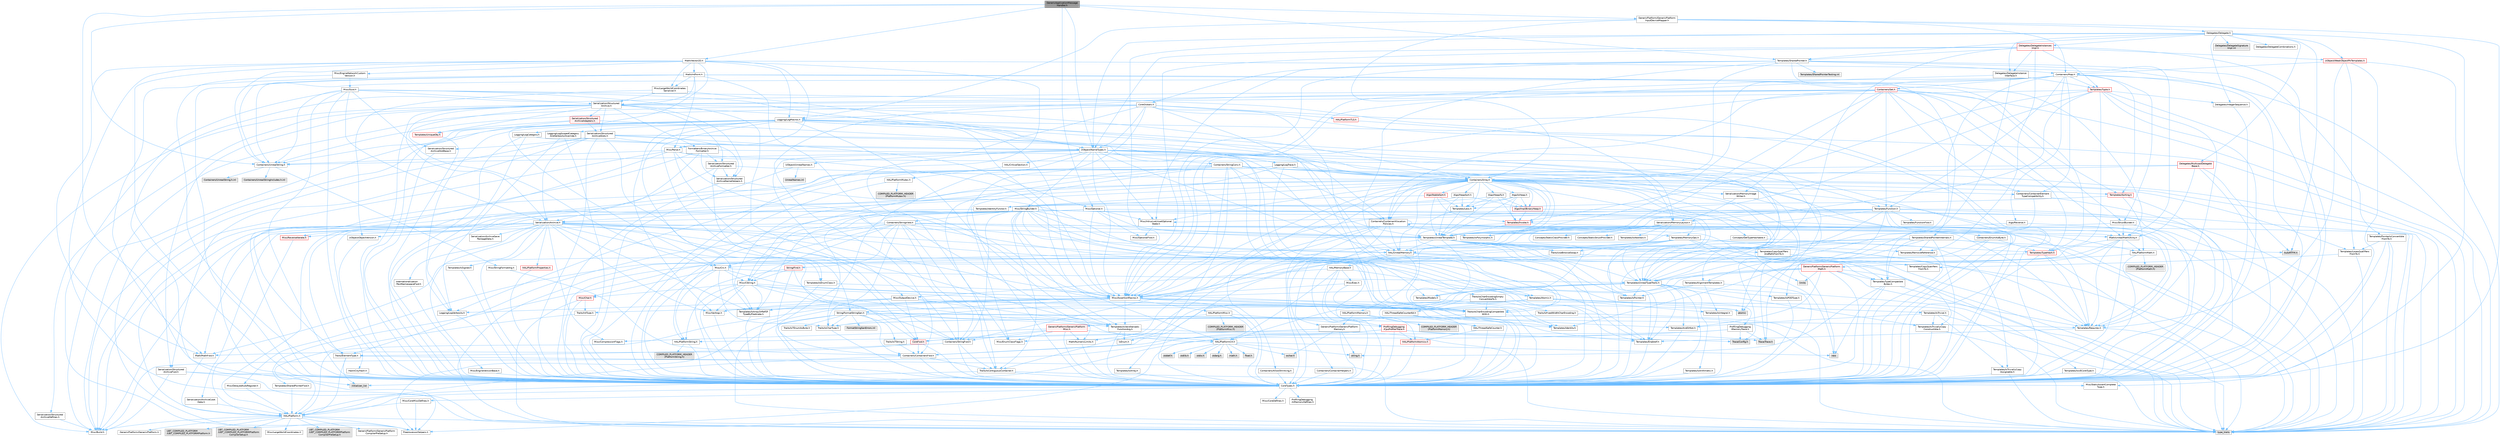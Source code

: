 digraph "GenericApplicationMessageHandler.h"
{
 // INTERACTIVE_SVG=YES
 // LATEX_PDF_SIZE
  bgcolor="transparent";
  edge [fontname=Helvetica,fontsize=10,labelfontname=Helvetica,labelfontsize=10];
  node [fontname=Helvetica,fontsize=10,shape=box,height=0.2,width=0.4];
  Node1 [id="Node000001",label="GenericApplicationMessage\lHandler.h",height=0.2,width=0.4,color="gray40", fillcolor="grey60", style="filled", fontcolor="black",tooltip=" "];
  Node1 -> Node2 [id="edge1_Node000001_Node000002",color="steelblue1",style="solid",tooltip=" "];
  Node2 [id="Node000002",label="CoreTypes.h",height=0.2,width=0.4,color="grey40", fillcolor="white", style="filled",URL="$dc/dec/CoreTypes_8h.html",tooltip=" "];
  Node2 -> Node3 [id="edge2_Node000002_Node000003",color="steelblue1",style="solid",tooltip=" "];
  Node3 [id="Node000003",label="HAL/Platform.h",height=0.2,width=0.4,color="grey40", fillcolor="white", style="filled",URL="$d9/dd0/Platform_8h.html",tooltip=" "];
  Node3 -> Node4 [id="edge3_Node000003_Node000004",color="steelblue1",style="solid",tooltip=" "];
  Node4 [id="Node000004",label="Misc/Build.h",height=0.2,width=0.4,color="grey40", fillcolor="white", style="filled",URL="$d3/dbb/Build_8h.html",tooltip=" "];
  Node3 -> Node5 [id="edge4_Node000003_Node000005",color="steelblue1",style="solid",tooltip=" "];
  Node5 [id="Node000005",label="Misc/LargeWorldCoordinates.h",height=0.2,width=0.4,color="grey40", fillcolor="white", style="filled",URL="$d2/dcb/LargeWorldCoordinates_8h.html",tooltip=" "];
  Node3 -> Node6 [id="edge5_Node000003_Node000006",color="steelblue1",style="solid",tooltip=" "];
  Node6 [id="Node000006",label="type_traits",height=0.2,width=0.4,color="grey60", fillcolor="#E0E0E0", style="filled",tooltip=" "];
  Node3 -> Node7 [id="edge6_Node000003_Node000007",color="steelblue1",style="solid",tooltip=" "];
  Node7 [id="Node000007",label="PreprocessorHelpers.h",height=0.2,width=0.4,color="grey40", fillcolor="white", style="filled",URL="$db/ddb/PreprocessorHelpers_8h.html",tooltip=" "];
  Node3 -> Node8 [id="edge7_Node000003_Node000008",color="steelblue1",style="solid",tooltip=" "];
  Node8 [id="Node000008",label="UBT_COMPILED_PLATFORM\l/UBT_COMPILED_PLATFORMPlatform\lCompilerPreSetup.h",height=0.2,width=0.4,color="grey60", fillcolor="#E0E0E0", style="filled",tooltip=" "];
  Node3 -> Node9 [id="edge8_Node000003_Node000009",color="steelblue1",style="solid",tooltip=" "];
  Node9 [id="Node000009",label="GenericPlatform/GenericPlatform\lCompilerPreSetup.h",height=0.2,width=0.4,color="grey40", fillcolor="white", style="filled",URL="$d9/dc8/GenericPlatformCompilerPreSetup_8h.html",tooltip=" "];
  Node3 -> Node10 [id="edge9_Node000003_Node000010",color="steelblue1",style="solid",tooltip=" "];
  Node10 [id="Node000010",label="GenericPlatform/GenericPlatform.h",height=0.2,width=0.4,color="grey40", fillcolor="white", style="filled",URL="$d6/d84/GenericPlatform_8h.html",tooltip=" "];
  Node3 -> Node11 [id="edge10_Node000003_Node000011",color="steelblue1",style="solid",tooltip=" "];
  Node11 [id="Node000011",label="UBT_COMPILED_PLATFORM\l/UBT_COMPILED_PLATFORMPlatform.h",height=0.2,width=0.4,color="grey60", fillcolor="#E0E0E0", style="filled",tooltip=" "];
  Node3 -> Node12 [id="edge11_Node000003_Node000012",color="steelblue1",style="solid",tooltip=" "];
  Node12 [id="Node000012",label="UBT_COMPILED_PLATFORM\l/UBT_COMPILED_PLATFORMPlatform\lCompilerSetup.h",height=0.2,width=0.4,color="grey60", fillcolor="#E0E0E0", style="filled",tooltip=" "];
  Node2 -> Node13 [id="edge12_Node000002_Node000013",color="steelblue1",style="solid",tooltip=" "];
  Node13 [id="Node000013",label="ProfilingDebugging\l/UMemoryDefines.h",height=0.2,width=0.4,color="grey40", fillcolor="white", style="filled",URL="$d2/da2/UMemoryDefines_8h.html",tooltip=" "];
  Node2 -> Node14 [id="edge13_Node000002_Node000014",color="steelblue1",style="solid",tooltip=" "];
  Node14 [id="Node000014",label="Misc/CoreMiscDefines.h",height=0.2,width=0.4,color="grey40", fillcolor="white", style="filled",URL="$da/d38/CoreMiscDefines_8h.html",tooltip=" "];
  Node14 -> Node3 [id="edge14_Node000014_Node000003",color="steelblue1",style="solid",tooltip=" "];
  Node14 -> Node7 [id="edge15_Node000014_Node000007",color="steelblue1",style="solid",tooltip=" "];
  Node2 -> Node15 [id="edge16_Node000002_Node000015",color="steelblue1",style="solid",tooltip=" "];
  Node15 [id="Node000015",label="Misc/CoreDefines.h",height=0.2,width=0.4,color="grey40", fillcolor="white", style="filled",URL="$d3/dd2/CoreDefines_8h.html",tooltip=" "];
  Node1 -> Node16 [id="edge17_Node000001_Node000016",color="steelblue1",style="solid",tooltip=" "];
  Node16 [id="Node000016",label="Containers/UnrealString.h",height=0.2,width=0.4,color="grey40", fillcolor="white", style="filled",URL="$d5/dba/UnrealString_8h.html",tooltip=" "];
  Node16 -> Node17 [id="edge18_Node000016_Node000017",color="steelblue1",style="solid",tooltip=" "];
  Node17 [id="Node000017",label="Containers/UnrealStringIncludes.h.inl",height=0.2,width=0.4,color="grey60", fillcolor="#E0E0E0", style="filled",tooltip=" "];
  Node16 -> Node18 [id="edge19_Node000016_Node000018",color="steelblue1",style="solid",tooltip=" "];
  Node18 [id="Node000018",label="Containers/UnrealString.h.inl",height=0.2,width=0.4,color="grey60", fillcolor="#E0E0E0", style="filled",tooltip=" "];
  Node16 -> Node19 [id="edge20_Node000016_Node000019",color="steelblue1",style="solid",tooltip=" "];
  Node19 [id="Node000019",label="Misc/StringFormatArg.h",height=0.2,width=0.4,color="grey40", fillcolor="white", style="filled",URL="$d2/d16/StringFormatArg_8h.html",tooltip=" "];
  Node19 -> Node20 [id="edge21_Node000019_Node000020",color="steelblue1",style="solid",tooltip=" "];
  Node20 [id="Node000020",label="Containers/ContainersFwd.h",height=0.2,width=0.4,color="grey40", fillcolor="white", style="filled",URL="$d4/d0a/ContainersFwd_8h.html",tooltip=" "];
  Node20 -> Node3 [id="edge22_Node000020_Node000003",color="steelblue1",style="solid",tooltip=" "];
  Node20 -> Node2 [id="edge23_Node000020_Node000002",color="steelblue1",style="solid",tooltip=" "];
  Node20 -> Node21 [id="edge24_Node000020_Node000021",color="steelblue1",style="solid",tooltip=" "];
  Node21 [id="Node000021",label="Traits/IsContiguousContainer.h",height=0.2,width=0.4,color="grey40", fillcolor="white", style="filled",URL="$d5/d3c/IsContiguousContainer_8h.html",tooltip=" "];
  Node21 -> Node2 [id="edge25_Node000021_Node000002",color="steelblue1",style="solid",tooltip=" "];
  Node21 -> Node22 [id="edge26_Node000021_Node000022",color="steelblue1",style="solid",tooltip=" "];
  Node22 [id="Node000022",label="Misc/StaticAssertComplete\lType.h",height=0.2,width=0.4,color="grey40", fillcolor="white", style="filled",URL="$d5/d4e/StaticAssertCompleteType_8h.html",tooltip=" "];
  Node21 -> Node23 [id="edge27_Node000021_Node000023",color="steelblue1",style="solid",tooltip=" "];
  Node23 [id="Node000023",label="initializer_list",height=0.2,width=0.4,color="grey60", fillcolor="#E0E0E0", style="filled",tooltip=" "];
  Node1 -> Node24 [id="edge28_Node000001_Node000024",color="steelblue1",style="solid",tooltip=" "];
  Node24 [id="Node000024",label="UObject/NameTypes.h",height=0.2,width=0.4,color="grey40", fillcolor="white", style="filled",URL="$d6/d35/NameTypes_8h.html",tooltip=" "];
  Node24 -> Node2 [id="edge29_Node000024_Node000002",color="steelblue1",style="solid",tooltip=" "];
  Node24 -> Node25 [id="edge30_Node000024_Node000025",color="steelblue1",style="solid",tooltip=" "];
  Node25 [id="Node000025",label="Misc/AssertionMacros.h",height=0.2,width=0.4,color="grey40", fillcolor="white", style="filled",URL="$d0/dfa/AssertionMacros_8h.html",tooltip=" "];
  Node25 -> Node2 [id="edge31_Node000025_Node000002",color="steelblue1",style="solid",tooltip=" "];
  Node25 -> Node3 [id="edge32_Node000025_Node000003",color="steelblue1",style="solid",tooltip=" "];
  Node25 -> Node26 [id="edge33_Node000025_Node000026",color="steelblue1",style="solid",tooltip=" "];
  Node26 [id="Node000026",label="HAL/PlatformMisc.h",height=0.2,width=0.4,color="grey40", fillcolor="white", style="filled",URL="$d0/df5/PlatformMisc_8h.html",tooltip=" "];
  Node26 -> Node2 [id="edge34_Node000026_Node000002",color="steelblue1",style="solid",tooltip=" "];
  Node26 -> Node27 [id="edge35_Node000026_Node000027",color="steelblue1",style="solid",tooltip=" "];
  Node27 [id="Node000027",label="GenericPlatform/GenericPlatform\lMisc.h",height=0.2,width=0.4,color="red", fillcolor="#FFF0F0", style="filled",URL="$db/d9a/GenericPlatformMisc_8h.html",tooltip=" "];
  Node27 -> Node28 [id="edge36_Node000027_Node000028",color="steelblue1",style="solid",tooltip=" "];
  Node28 [id="Node000028",label="Containers/StringFwd.h",height=0.2,width=0.4,color="grey40", fillcolor="white", style="filled",URL="$df/d37/StringFwd_8h.html",tooltip=" "];
  Node28 -> Node2 [id="edge37_Node000028_Node000002",color="steelblue1",style="solid",tooltip=" "];
  Node28 -> Node29 [id="edge38_Node000028_Node000029",color="steelblue1",style="solid",tooltip=" "];
  Node29 [id="Node000029",label="Traits/ElementType.h",height=0.2,width=0.4,color="grey40", fillcolor="white", style="filled",URL="$d5/d4f/ElementType_8h.html",tooltip=" "];
  Node29 -> Node3 [id="edge39_Node000029_Node000003",color="steelblue1",style="solid",tooltip=" "];
  Node29 -> Node23 [id="edge40_Node000029_Node000023",color="steelblue1",style="solid",tooltip=" "];
  Node29 -> Node6 [id="edge41_Node000029_Node000006",color="steelblue1",style="solid",tooltip=" "];
  Node28 -> Node21 [id="edge42_Node000028_Node000021",color="steelblue1",style="solid",tooltip=" "];
  Node27 -> Node30 [id="edge43_Node000027_Node000030",color="steelblue1",style="solid",tooltip=" "];
  Node30 [id="Node000030",label="CoreFwd.h",height=0.2,width=0.4,color="red", fillcolor="#FFF0F0", style="filled",URL="$d1/d1e/CoreFwd_8h.html",tooltip=" "];
  Node30 -> Node2 [id="edge44_Node000030_Node000002",color="steelblue1",style="solid",tooltip=" "];
  Node30 -> Node20 [id="edge45_Node000030_Node000020",color="steelblue1",style="solid",tooltip=" "];
  Node30 -> Node31 [id="edge46_Node000030_Node000031",color="steelblue1",style="solid",tooltip=" "];
  Node31 [id="Node000031",label="Math/MathFwd.h",height=0.2,width=0.4,color="grey40", fillcolor="white", style="filled",URL="$d2/d10/MathFwd_8h.html",tooltip=" "];
  Node31 -> Node3 [id="edge47_Node000031_Node000003",color="steelblue1",style="solid",tooltip=" "];
  Node27 -> Node2 [id="edge48_Node000027_Node000002",color="steelblue1",style="solid",tooltip=" "];
  Node27 -> Node34 [id="edge49_Node000027_Node000034",color="steelblue1",style="solid",tooltip=" "];
  Node34 [id="Node000034",label="HAL/PlatformCrt.h",height=0.2,width=0.4,color="grey40", fillcolor="white", style="filled",URL="$d8/d75/PlatformCrt_8h.html",tooltip=" "];
  Node34 -> Node35 [id="edge50_Node000034_Node000035",color="steelblue1",style="solid",tooltip=" "];
  Node35 [id="Node000035",label="new",height=0.2,width=0.4,color="grey60", fillcolor="#E0E0E0", style="filled",tooltip=" "];
  Node34 -> Node36 [id="edge51_Node000034_Node000036",color="steelblue1",style="solid",tooltip=" "];
  Node36 [id="Node000036",label="wchar.h",height=0.2,width=0.4,color="grey60", fillcolor="#E0E0E0", style="filled",tooltip=" "];
  Node34 -> Node37 [id="edge52_Node000034_Node000037",color="steelblue1",style="solid",tooltip=" "];
  Node37 [id="Node000037",label="stddef.h",height=0.2,width=0.4,color="grey60", fillcolor="#E0E0E0", style="filled",tooltip=" "];
  Node34 -> Node38 [id="edge53_Node000034_Node000038",color="steelblue1",style="solid",tooltip=" "];
  Node38 [id="Node000038",label="stdlib.h",height=0.2,width=0.4,color="grey60", fillcolor="#E0E0E0", style="filled",tooltip=" "];
  Node34 -> Node39 [id="edge54_Node000034_Node000039",color="steelblue1",style="solid",tooltip=" "];
  Node39 [id="Node000039",label="stdio.h",height=0.2,width=0.4,color="grey60", fillcolor="#E0E0E0", style="filled",tooltip=" "];
  Node34 -> Node40 [id="edge55_Node000034_Node000040",color="steelblue1",style="solid",tooltip=" "];
  Node40 [id="Node000040",label="stdarg.h",height=0.2,width=0.4,color="grey60", fillcolor="#E0E0E0", style="filled",tooltip=" "];
  Node34 -> Node41 [id="edge56_Node000034_Node000041",color="steelblue1",style="solid",tooltip=" "];
  Node41 [id="Node000041",label="math.h",height=0.2,width=0.4,color="grey60", fillcolor="#E0E0E0", style="filled",tooltip=" "];
  Node34 -> Node42 [id="edge57_Node000034_Node000042",color="steelblue1",style="solid",tooltip=" "];
  Node42 [id="Node000042",label="float.h",height=0.2,width=0.4,color="grey60", fillcolor="#E0E0E0", style="filled",tooltip=" "];
  Node34 -> Node43 [id="edge58_Node000034_Node000043",color="steelblue1",style="solid",tooltip=" "];
  Node43 [id="Node000043",label="string.h",height=0.2,width=0.4,color="grey60", fillcolor="#E0E0E0", style="filled",tooltip=" "];
  Node27 -> Node44 [id="edge59_Node000027_Node000044",color="steelblue1",style="solid",tooltip=" "];
  Node44 [id="Node000044",label="Math/NumericLimits.h",height=0.2,width=0.4,color="grey40", fillcolor="white", style="filled",URL="$df/d1b/NumericLimits_8h.html",tooltip=" "];
  Node44 -> Node2 [id="edge60_Node000044_Node000002",color="steelblue1",style="solid",tooltip=" "];
  Node27 -> Node45 [id="edge61_Node000027_Node000045",color="steelblue1",style="solid",tooltip=" "];
  Node45 [id="Node000045",label="Misc/CompressionFlags.h",height=0.2,width=0.4,color="grey40", fillcolor="white", style="filled",URL="$d9/d76/CompressionFlags_8h.html",tooltip=" "];
  Node27 -> Node46 [id="edge62_Node000027_Node000046",color="steelblue1",style="solid",tooltip=" "];
  Node46 [id="Node000046",label="Misc/EnumClassFlags.h",height=0.2,width=0.4,color="grey40", fillcolor="white", style="filled",URL="$d8/de7/EnumClassFlags_8h.html",tooltip=" "];
  Node26 -> Node49 [id="edge63_Node000026_Node000049",color="steelblue1",style="solid",tooltip=" "];
  Node49 [id="Node000049",label="COMPILED_PLATFORM_HEADER\l(PlatformMisc.h)",height=0.2,width=0.4,color="grey60", fillcolor="#E0E0E0", style="filled",tooltip=" "];
  Node26 -> Node50 [id="edge64_Node000026_Node000050",color="steelblue1",style="solid",tooltip=" "];
  Node50 [id="Node000050",label="ProfilingDebugging\l/CpuProfilerTrace.h",height=0.2,width=0.4,color="red", fillcolor="#FFF0F0", style="filled",URL="$da/dcb/CpuProfilerTrace_8h.html",tooltip=" "];
  Node50 -> Node2 [id="edge65_Node000050_Node000002",color="steelblue1",style="solid",tooltip=" "];
  Node50 -> Node20 [id="edge66_Node000050_Node000020",color="steelblue1",style="solid",tooltip=" "];
  Node50 -> Node51 [id="edge67_Node000050_Node000051",color="steelblue1",style="solid",tooltip=" "];
  Node51 [id="Node000051",label="HAL/PlatformAtomics.h",height=0.2,width=0.4,color="red", fillcolor="#FFF0F0", style="filled",URL="$d3/d36/PlatformAtomics_8h.html",tooltip=" "];
  Node51 -> Node2 [id="edge68_Node000051_Node000002",color="steelblue1",style="solid",tooltip=" "];
  Node50 -> Node7 [id="edge69_Node000050_Node000007",color="steelblue1",style="solid",tooltip=" "];
  Node50 -> Node4 [id="edge70_Node000050_Node000004",color="steelblue1",style="solid",tooltip=" "];
  Node50 -> Node54 [id="edge71_Node000050_Node000054",color="steelblue1",style="solid",tooltip=" "];
  Node54 [id="Node000054",label="Trace/Config.h",height=0.2,width=0.4,color="grey60", fillcolor="#E0E0E0", style="filled",tooltip=" "];
  Node50 -> Node57 [id="edge72_Node000050_Node000057",color="steelblue1",style="solid",tooltip=" "];
  Node57 [id="Node000057",label="Trace/Trace.h",height=0.2,width=0.4,color="grey60", fillcolor="#E0E0E0", style="filled",tooltip=" "];
  Node25 -> Node7 [id="edge73_Node000025_Node000007",color="steelblue1",style="solid",tooltip=" "];
  Node25 -> Node58 [id="edge74_Node000025_Node000058",color="steelblue1",style="solid",tooltip=" "];
  Node58 [id="Node000058",label="Templates/EnableIf.h",height=0.2,width=0.4,color="grey40", fillcolor="white", style="filled",URL="$d7/d60/EnableIf_8h.html",tooltip=" "];
  Node58 -> Node2 [id="edge75_Node000058_Node000002",color="steelblue1",style="solid",tooltip=" "];
  Node25 -> Node59 [id="edge76_Node000025_Node000059",color="steelblue1",style="solid",tooltip=" "];
  Node59 [id="Node000059",label="Templates/IsArrayOrRefOf\lTypeByPredicate.h",height=0.2,width=0.4,color="grey40", fillcolor="white", style="filled",URL="$d6/da1/IsArrayOrRefOfTypeByPredicate_8h.html",tooltip=" "];
  Node59 -> Node2 [id="edge77_Node000059_Node000002",color="steelblue1",style="solid",tooltip=" "];
  Node25 -> Node60 [id="edge78_Node000025_Node000060",color="steelblue1",style="solid",tooltip=" "];
  Node60 [id="Node000060",label="Templates/IsValidVariadic\lFunctionArg.h",height=0.2,width=0.4,color="grey40", fillcolor="white", style="filled",URL="$d0/dc8/IsValidVariadicFunctionArg_8h.html",tooltip=" "];
  Node60 -> Node2 [id="edge79_Node000060_Node000002",color="steelblue1",style="solid",tooltip=" "];
  Node60 -> Node61 [id="edge80_Node000060_Node000061",color="steelblue1",style="solid",tooltip=" "];
  Node61 [id="Node000061",label="IsEnum.h",height=0.2,width=0.4,color="grey40", fillcolor="white", style="filled",URL="$d4/de5/IsEnum_8h.html",tooltip=" "];
  Node60 -> Node6 [id="edge81_Node000060_Node000006",color="steelblue1",style="solid",tooltip=" "];
  Node25 -> Node62 [id="edge82_Node000025_Node000062",color="steelblue1",style="solid",tooltip=" "];
  Node62 [id="Node000062",label="Traits/IsCharEncodingCompatible\lWith.h",height=0.2,width=0.4,color="grey40", fillcolor="white", style="filled",URL="$df/dd1/IsCharEncodingCompatibleWith_8h.html",tooltip=" "];
  Node62 -> Node6 [id="edge83_Node000062_Node000006",color="steelblue1",style="solid",tooltip=" "];
  Node62 -> Node63 [id="edge84_Node000062_Node000063",color="steelblue1",style="solid",tooltip=" "];
  Node63 [id="Node000063",label="Traits/IsCharType.h",height=0.2,width=0.4,color="grey40", fillcolor="white", style="filled",URL="$db/d51/IsCharType_8h.html",tooltip=" "];
  Node63 -> Node2 [id="edge85_Node000063_Node000002",color="steelblue1",style="solid",tooltip=" "];
  Node25 -> Node64 [id="edge86_Node000025_Node000064",color="steelblue1",style="solid",tooltip=" "];
  Node64 [id="Node000064",label="Misc/VarArgs.h",height=0.2,width=0.4,color="grey40", fillcolor="white", style="filled",URL="$d5/d6f/VarArgs_8h.html",tooltip=" "];
  Node64 -> Node2 [id="edge87_Node000064_Node000002",color="steelblue1",style="solid",tooltip=" "];
  Node25 -> Node65 [id="edge88_Node000025_Node000065",color="steelblue1",style="solid",tooltip=" "];
  Node65 [id="Node000065",label="String/FormatStringSan.h",height=0.2,width=0.4,color="grey40", fillcolor="white", style="filled",URL="$d3/d8b/FormatStringSan_8h.html",tooltip=" "];
  Node65 -> Node6 [id="edge89_Node000065_Node000006",color="steelblue1",style="solid",tooltip=" "];
  Node65 -> Node2 [id="edge90_Node000065_Node000002",color="steelblue1",style="solid",tooltip=" "];
  Node65 -> Node66 [id="edge91_Node000065_Node000066",color="steelblue1",style="solid",tooltip=" "];
  Node66 [id="Node000066",label="Templates/Requires.h",height=0.2,width=0.4,color="grey40", fillcolor="white", style="filled",URL="$dc/d96/Requires_8h.html",tooltip=" "];
  Node66 -> Node58 [id="edge92_Node000066_Node000058",color="steelblue1",style="solid",tooltip=" "];
  Node66 -> Node6 [id="edge93_Node000066_Node000006",color="steelblue1",style="solid",tooltip=" "];
  Node65 -> Node67 [id="edge94_Node000065_Node000067",color="steelblue1",style="solid",tooltip=" "];
  Node67 [id="Node000067",label="Templates/Identity.h",height=0.2,width=0.4,color="grey40", fillcolor="white", style="filled",URL="$d0/dd5/Identity_8h.html",tooltip=" "];
  Node65 -> Node60 [id="edge95_Node000065_Node000060",color="steelblue1",style="solid",tooltip=" "];
  Node65 -> Node63 [id="edge96_Node000065_Node000063",color="steelblue1",style="solid",tooltip=" "];
  Node65 -> Node68 [id="edge97_Node000065_Node000068",color="steelblue1",style="solid",tooltip=" "];
  Node68 [id="Node000068",label="Traits/IsTEnumAsByte.h",height=0.2,width=0.4,color="grey40", fillcolor="white", style="filled",URL="$d1/de6/IsTEnumAsByte_8h.html",tooltip=" "];
  Node65 -> Node69 [id="edge98_Node000065_Node000069",color="steelblue1",style="solid",tooltip=" "];
  Node69 [id="Node000069",label="Traits/IsTString.h",height=0.2,width=0.4,color="grey40", fillcolor="white", style="filled",URL="$d0/df8/IsTString_8h.html",tooltip=" "];
  Node69 -> Node20 [id="edge99_Node000069_Node000020",color="steelblue1",style="solid",tooltip=" "];
  Node65 -> Node20 [id="edge100_Node000065_Node000020",color="steelblue1",style="solid",tooltip=" "];
  Node65 -> Node70 [id="edge101_Node000065_Node000070",color="steelblue1",style="solid",tooltip=" "];
  Node70 [id="Node000070",label="FormatStringSanErrors.inl",height=0.2,width=0.4,color="grey60", fillcolor="#E0E0E0", style="filled",tooltip=" "];
  Node25 -> Node71 [id="edge102_Node000025_Node000071",color="steelblue1",style="solid",tooltip=" "];
  Node71 [id="Node000071",label="atomic",height=0.2,width=0.4,color="grey60", fillcolor="#E0E0E0", style="filled",tooltip=" "];
  Node24 -> Node72 [id="edge103_Node000024_Node000072",color="steelblue1",style="solid",tooltip=" "];
  Node72 [id="Node000072",label="HAL/UnrealMemory.h",height=0.2,width=0.4,color="grey40", fillcolor="white", style="filled",URL="$d9/d96/UnrealMemory_8h.html",tooltip=" "];
  Node72 -> Node2 [id="edge104_Node000072_Node000002",color="steelblue1",style="solid",tooltip=" "];
  Node72 -> Node73 [id="edge105_Node000072_Node000073",color="steelblue1",style="solid",tooltip=" "];
  Node73 [id="Node000073",label="GenericPlatform/GenericPlatform\lMemory.h",height=0.2,width=0.4,color="grey40", fillcolor="white", style="filled",URL="$dd/d22/GenericPlatformMemory_8h.html",tooltip=" "];
  Node73 -> Node30 [id="edge106_Node000073_Node000030",color="steelblue1",style="solid",tooltip=" "];
  Node73 -> Node2 [id="edge107_Node000073_Node000002",color="steelblue1",style="solid",tooltip=" "];
  Node73 -> Node74 [id="edge108_Node000073_Node000074",color="steelblue1",style="solid",tooltip=" "];
  Node74 [id="Node000074",label="HAL/PlatformString.h",height=0.2,width=0.4,color="grey40", fillcolor="white", style="filled",URL="$db/db5/PlatformString_8h.html",tooltip=" "];
  Node74 -> Node2 [id="edge109_Node000074_Node000002",color="steelblue1",style="solid",tooltip=" "];
  Node74 -> Node75 [id="edge110_Node000074_Node000075",color="steelblue1",style="solid",tooltip=" "];
  Node75 [id="Node000075",label="COMPILED_PLATFORM_HEADER\l(PlatformString.h)",height=0.2,width=0.4,color="grey60", fillcolor="#E0E0E0", style="filled",tooltip=" "];
  Node73 -> Node43 [id="edge111_Node000073_Node000043",color="steelblue1",style="solid",tooltip=" "];
  Node73 -> Node36 [id="edge112_Node000073_Node000036",color="steelblue1",style="solid",tooltip=" "];
  Node72 -> Node76 [id="edge113_Node000072_Node000076",color="steelblue1",style="solid",tooltip=" "];
  Node76 [id="Node000076",label="HAL/MemoryBase.h",height=0.2,width=0.4,color="grey40", fillcolor="white", style="filled",URL="$d6/d9f/MemoryBase_8h.html",tooltip=" "];
  Node76 -> Node2 [id="edge114_Node000076_Node000002",color="steelblue1",style="solid",tooltip=" "];
  Node76 -> Node51 [id="edge115_Node000076_Node000051",color="steelblue1",style="solid",tooltip=" "];
  Node76 -> Node34 [id="edge116_Node000076_Node000034",color="steelblue1",style="solid",tooltip=" "];
  Node76 -> Node77 [id="edge117_Node000076_Node000077",color="steelblue1",style="solid",tooltip=" "];
  Node77 [id="Node000077",label="Misc/Exec.h",height=0.2,width=0.4,color="grey40", fillcolor="white", style="filled",URL="$de/ddb/Exec_8h.html",tooltip=" "];
  Node77 -> Node2 [id="edge118_Node000077_Node000002",color="steelblue1",style="solid",tooltip=" "];
  Node77 -> Node25 [id="edge119_Node000077_Node000025",color="steelblue1",style="solid",tooltip=" "];
  Node76 -> Node78 [id="edge120_Node000076_Node000078",color="steelblue1",style="solid",tooltip=" "];
  Node78 [id="Node000078",label="Misc/OutputDevice.h",height=0.2,width=0.4,color="grey40", fillcolor="white", style="filled",URL="$d7/d32/OutputDevice_8h.html",tooltip=" "];
  Node78 -> Node30 [id="edge121_Node000078_Node000030",color="steelblue1",style="solid",tooltip=" "];
  Node78 -> Node2 [id="edge122_Node000078_Node000002",color="steelblue1",style="solid",tooltip=" "];
  Node78 -> Node79 [id="edge123_Node000078_Node000079",color="steelblue1",style="solid",tooltip=" "];
  Node79 [id="Node000079",label="Logging/LogVerbosity.h",height=0.2,width=0.4,color="grey40", fillcolor="white", style="filled",URL="$d2/d8f/LogVerbosity_8h.html",tooltip=" "];
  Node79 -> Node2 [id="edge124_Node000079_Node000002",color="steelblue1",style="solid",tooltip=" "];
  Node78 -> Node64 [id="edge125_Node000078_Node000064",color="steelblue1",style="solid",tooltip=" "];
  Node78 -> Node59 [id="edge126_Node000078_Node000059",color="steelblue1",style="solid",tooltip=" "];
  Node78 -> Node60 [id="edge127_Node000078_Node000060",color="steelblue1",style="solid",tooltip=" "];
  Node78 -> Node62 [id="edge128_Node000078_Node000062",color="steelblue1",style="solid",tooltip=" "];
  Node76 -> Node80 [id="edge129_Node000076_Node000080",color="steelblue1",style="solid",tooltip=" "];
  Node80 [id="Node000080",label="Templates/Atomic.h",height=0.2,width=0.4,color="grey40", fillcolor="white", style="filled",URL="$d3/d91/Atomic_8h.html",tooltip=" "];
  Node80 -> Node81 [id="edge130_Node000080_Node000081",color="steelblue1",style="solid",tooltip=" "];
  Node81 [id="Node000081",label="HAL/ThreadSafeCounter.h",height=0.2,width=0.4,color="grey40", fillcolor="white", style="filled",URL="$dc/dc9/ThreadSafeCounter_8h.html",tooltip=" "];
  Node81 -> Node2 [id="edge131_Node000081_Node000002",color="steelblue1",style="solid",tooltip=" "];
  Node81 -> Node51 [id="edge132_Node000081_Node000051",color="steelblue1",style="solid",tooltip=" "];
  Node80 -> Node82 [id="edge133_Node000080_Node000082",color="steelblue1",style="solid",tooltip=" "];
  Node82 [id="Node000082",label="HAL/ThreadSafeCounter64.h",height=0.2,width=0.4,color="grey40", fillcolor="white", style="filled",URL="$d0/d12/ThreadSafeCounter64_8h.html",tooltip=" "];
  Node82 -> Node2 [id="edge134_Node000082_Node000002",color="steelblue1",style="solid",tooltip=" "];
  Node82 -> Node81 [id="edge135_Node000082_Node000081",color="steelblue1",style="solid",tooltip=" "];
  Node80 -> Node83 [id="edge136_Node000080_Node000083",color="steelblue1",style="solid",tooltip=" "];
  Node83 [id="Node000083",label="Templates/IsIntegral.h",height=0.2,width=0.4,color="grey40", fillcolor="white", style="filled",URL="$da/d64/IsIntegral_8h.html",tooltip=" "];
  Node83 -> Node2 [id="edge137_Node000083_Node000002",color="steelblue1",style="solid",tooltip=" "];
  Node80 -> Node84 [id="edge138_Node000080_Node000084",color="steelblue1",style="solid",tooltip=" "];
  Node84 [id="Node000084",label="Templates/IsTrivial.h",height=0.2,width=0.4,color="grey40", fillcolor="white", style="filled",URL="$da/d4c/IsTrivial_8h.html",tooltip=" "];
  Node84 -> Node85 [id="edge139_Node000084_Node000085",color="steelblue1",style="solid",tooltip=" "];
  Node85 [id="Node000085",label="Templates/AndOrNot.h",height=0.2,width=0.4,color="grey40", fillcolor="white", style="filled",URL="$db/d0a/AndOrNot_8h.html",tooltip=" "];
  Node85 -> Node2 [id="edge140_Node000085_Node000002",color="steelblue1",style="solid",tooltip=" "];
  Node84 -> Node86 [id="edge141_Node000084_Node000086",color="steelblue1",style="solid",tooltip=" "];
  Node86 [id="Node000086",label="Templates/IsTriviallyCopy\lConstructible.h",height=0.2,width=0.4,color="grey40", fillcolor="white", style="filled",URL="$d3/d78/IsTriviallyCopyConstructible_8h.html",tooltip=" "];
  Node86 -> Node2 [id="edge142_Node000086_Node000002",color="steelblue1",style="solid",tooltip=" "];
  Node86 -> Node6 [id="edge143_Node000086_Node000006",color="steelblue1",style="solid",tooltip=" "];
  Node84 -> Node87 [id="edge144_Node000084_Node000087",color="steelblue1",style="solid",tooltip=" "];
  Node87 [id="Node000087",label="Templates/IsTriviallyCopy\lAssignable.h",height=0.2,width=0.4,color="grey40", fillcolor="white", style="filled",URL="$d2/df2/IsTriviallyCopyAssignable_8h.html",tooltip=" "];
  Node87 -> Node2 [id="edge145_Node000087_Node000002",color="steelblue1",style="solid",tooltip=" "];
  Node87 -> Node6 [id="edge146_Node000087_Node000006",color="steelblue1",style="solid",tooltip=" "];
  Node84 -> Node6 [id="edge147_Node000084_Node000006",color="steelblue1",style="solid",tooltip=" "];
  Node80 -> Node88 [id="edge148_Node000080_Node000088",color="steelblue1",style="solid",tooltip=" "];
  Node88 [id="Node000088",label="Traits/IntType.h",height=0.2,width=0.4,color="grey40", fillcolor="white", style="filled",URL="$d7/deb/IntType_8h.html",tooltip=" "];
  Node88 -> Node3 [id="edge149_Node000088_Node000003",color="steelblue1",style="solid",tooltip=" "];
  Node80 -> Node71 [id="edge150_Node000080_Node000071",color="steelblue1",style="solid",tooltip=" "];
  Node72 -> Node89 [id="edge151_Node000072_Node000089",color="steelblue1",style="solid",tooltip=" "];
  Node89 [id="Node000089",label="HAL/PlatformMemory.h",height=0.2,width=0.4,color="grey40", fillcolor="white", style="filled",URL="$de/d68/PlatformMemory_8h.html",tooltip=" "];
  Node89 -> Node2 [id="edge152_Node000089_Node000002",color="steelblue1",style="solid",tooltip=" "];
  Node89 -> Node73 [id="edge153_Node000089_Node000073",color="steelblue1",style="solid",tooltip=" "];
  Node89 -> Node90 [id="edge154_Node000089_Node000090",color="steelblue1",style="solid",tooltip=" "];
  Node90 [id="Node000090",label="COMPILED_PLATFORM_HEADER\l(PlatformMemory.h)",height=0.2,width=0.4,color="grey60", fillcolor="#E0E0E0", style="filled",tooltip=" "];
  Node72 -> Node91 [id="edge155_Node000072_Node000091",color="steelblue1",style="solid",tooltip=" "];
  Node91 [id="Node000091",label="ProfilingDebugging\l/MemoryTrace.h",height=0.2,width=0.4,color="grey40", fillcolor="white", style="filled",URL="$da/dd7/MemoryTrace_8h.html",tooltip=" "];
  Node91 -> Node3 [id="edge156_Node000091_Node000003",color="steelblue1",style="solid",tooltip=" "];
  Node91 -> Node46 [id="edge157_Node000091_Node000046",color="steelblue1",style="solid",tooltip=" "];
  Node91 -> Node54 [id="edge158_Node000091_Node000054",color="steelblue1",style="solid",tooltip=" "];
  Node91 -> Node57 [id="edge159_Node000091_Node000057",color="steelblue1",style="solid",tooltip=" "];
  Node72 -> Node92 [id="edge160_Node000072_Node000092",color="steelblue1",style="solid",tooltip=" "];
  Node92 [id="Node000092",label="Templates/IsPointer.h",height=0.2,width=0.4,color="grey40", fillcolor="white", style="filled",URL="$d7/d05/IsPointer_8h.html",tooltip=" "];
  Node92 -> Node2 [id="edge161_Node000092_Node000002",color="steelblue1",style="solid",tooltip=" "];
  Node24 -> Node93 [id="edge162_Node000024_Node000093",color="steelblue1",style="solid",tooltip=" "];
  Node93 [id="Node000093",label="Templates/UnrealTypeTraits.h",height=0.2,width=0.4,color="grey40", fillcolor="white", style="filled",URL="$d2/d2d/UnrealTypeTraits_8h.html",tooltip=" "];
  Node93 -> Node2 [id="edge163_Node000093_Node000002",color="steelblue1",style="solid",tooltip=" "];
  Node93 -> Node92 [id="edge164_Node000093_Node000092",color="steelblue1",style="solid",tooltip=" "];
  Node93 -> Node25 [id="edge165_Node000093_Node000025",color="steelblue1",style="solid",tooltip=" "];
  Node93 -> Node85 [id="edge166_Node000093_Node000085",color="steelblue1",style="solid",tooltip=" "];
  Node93 -> Node58 [id="edge167_Node000093_Node000058",color="steelblue1",style="solid",tooltip=" "];
  Node93 -> Node94 [id="edge168_Node000093_Node000094",color="steelblue1",style="solid",tooltip=" "];
  Node94 [id="Node000094",label="Templates/IsArithmetic.h",height=0.2,width=0.4,color="grey40", fillcolor="white", style="filled",URL="$d2/d5d/IsArithmetic_8h.html",tooltip=" "];
  Node94 -> Node2 [id="edge169_Node000094_Node000002",color="steelblue1",style="solid",tooltip=" "];
  Node93 -> Node61 [id="edge170_Node000093_Node000061",color="steelblue1",style="solid",tooltip=" "];
  Node93 -> Node95 [id="edge171_Node000093_Node000095",color="steelblue1",style="solid",tooltip=" "];
  Node95 [id="Node000095",label="Templates/Models.h",height=0.2,width=0.4,color="grey40", fillcolor="white", style="filled",URL="$d3/d0c/Models_8h.html",tooltip=" "];
  Node95 -> Node67 [id="edge172_Node000095_Node000067",color="steelblue1",style="solid",tooltip=" "];
  Node93 -> Node96 [id="edge173_Node000093_Node000096",color="steelblue1",style="solid",tooltip=" "];
  Node96 [id="Node000096",label="Templates/IsPODType.h",height=0.2,width=0.4,color="grey40", fillcolor="white", style="filled",URL="$d7/db1/IsPODType_8h.html",tooltip=" "];
  Node96 -> Node2 [id="edge174_Node000096_Node000002",color="steelblue1",style="solid",tooltip=" "];
  Node93 -> Node97 [id="edge175_Node000093_Node000097",color="steelblue1",style="solid",tooltip=" "];
  Node97 [id="Node000097",label="Templates/IsUECoreType.h",height=0.2,width=0.4,color="grey40", fillcolor="white", style="filled",URL="$d1/db8/IsUECoreType_8h.html",tooltip=" "];
  Node97 -> Node2 [id="edge176_Node000097_Node000002",color="steelblue1",style="solid",tooltip=" "];
  Node97 -> Node6 [id="edge177_Node000097_Node000006",color="steelblue1",style="solid",tooltip=" "];
  Node93 -> Node86 [id="edge178_Node000093_Node000086",color="steelblue1",style="solid",tooltip=" "];
  Node24 -> Node98 [id="edge179_Node000024_Node000098",color="steelblue1",style="solid",tooltip=" "];
  Node98 [id="Node000098",label="Templates/UnrealTemplate.h",height=0.2,width=0.4,color="grey40", fillcolor="white", style="filled",URL="$d4/d24/UnrealTemplate_8h.html",tooltip=" "];
  Node98 -> Node2 [id="edge180_Node000098_Node000002",color="steelblue1",style="solid",tooltip=" "];
  Node98 -> Node92 [id="edge181_Node000098_Node000092",color="steelblue1",style="solid",tooltip=" "];
  Node98 -> Node72 [id="edge182_Node000098_Node000072",color="steelblue1",style="solid",tooltip=" "];
  Node98 -> Node99 [id="edge183_Node000098_Node000099",color="steelblue1",style="solid",tooltip=" "];
  Node99 [id="Node000099",label="Templates/CopyQualifiers\lAndRefsFromTo.h",height=0.2,width=0.4,color="grey40", fillcolor="white", style="filled",URL="$d3/db3/CopyQualifiersAndRefsFromTo_8h.html",tooltip=" "];
  Node99 -> Node100 [id="edge184_Node000099_Node000100",color="steelblue1",style="solid",tooltip=" "];
  Node100 [id="Node000100",label="Templates/CopyQualifiers\lFromTo.h",height=0.2,width=0.4,color="grey40", fillcolor="white", style="filled",URL="$d5/db4/CopyQualifiersFromTo_8h.html",tooltip=" "];
  Node98 -> Node93 [id="edge185_Node000098_Node000093",color="steelblue1",style="solid",tooltip=" "];
  Node98 -> Node101 [id="edge186_Node000098_Node000101",color="steelblue1",style="solid",tooltip=" "];
  Node101 [id="Node000101",label="Templates/RemoveReference.h",height=0.2,width=0.4,color="grey40", fillcolor="white", style="filled",URL="$da/dbe/RemoveReference_8h.html",tooltip=" "];
  Node101 -> Node2 [id="edge187_Node000101_Node000002",color="steelblue1",style="solid",tooltip=" "];
  Node98 -> Node66 [id="edge188_Node000098_Node000066",color="steelblue1",style="solid",tooltip=" "];
  Node98 -> Node102 [id="edge189_Node000098_Node000102",color="steelblue1",style="solid",tooltip=" "];
  Node102 [id="Node000102",label="Templates/TypeCompatible\lBytes.h",height=0.2,width=0.4,color="grey40", fillcolor="white", style="filled",URL="$df/d0a/TypeCompatibleBytes_8h.html",tooltip=" "];
  Node102 -> Node2 [id="edge190_Node000102_Node000002",color="steelblue1",style="solid",tooltip=" "];
  Node102 -> Node43 [id="edge191_Node000102_Node000043",color="steelblue1",style="solid",tooltip=" "];
  Node102 -> Node35 [id="edge192_Node000102_Node000035",color="steelblue1",style="solid",tooltip=" "];
  Node102 -> Node6 [id="edge193_Node000102_Node000006",color="steelblue1",style="solid",tooltip=" "];
  Node98 -> Node67 [id="edge194_Node000098_Node000067",color="steelblue1",style="solid",tooltip=" "];
  Node98 -> Node21 [id="edge195_Node000098_Node000021",color="steelblue1",style="solid",tooltip=" "];
  Node98 -> Node103 [id="edge196_Node000098_Node000103",color="steelblue1",style="solid",tooltip=" "];
  Node103 [id="Node000103",label="Traits/UseBitwiseSwap.h",height=0.2,width=0.4,color="grey40", fillcolor="white", style="filled",URL="$db/df3/UseBitwiseSwap_8h.html",tooltip=" "];
  Node103 -> Node2 [id="edge197_Node000103_Node000002",color="steelblue1",style="solid",tooltip=" "];
  Node103 -> Node6 [id="edge198_Node000103_Node000006",color="steelblue1",style="solid",tooltip=" "];
  Node98 -> Node6 [id="edge199_Node000098_Node000006",color="steelblue1",style="solid",tooltip=" "];
  Node24 -> Node16 [id="edge200_Node000024_Node000016",color="steelblue1",style="solid",tooltip=" "];
  Node24 -> Node104 [id="edge201_Node000024_Node000104",color="steelblue1",style="solid",tooltip=" "];
  Node104 [id="Node000104",label="HAL/CriticalSection.h",height=0.2,width=0.4,color="grey40", fillcolor="white", style="filled",URL="$d6/d90/CriticalSection_8h.html",tooltip=" "];
  Node104 -> Node105 [id="edge202_Node000104_Node000105",color="steelblue1",style="solid",tooltip=" "];
  Node105 [id="Node000105",label="HAL/PlatformMutex.h",height=0.2,width=0.4,color="grey40", fillcolor="white", style="filled",URL="$d9/d0b/PlatformMutex_8h.html",tooltip=" "];
  Node105 -> Node2 [id="edge203_Node000105_Node000002",color="steelblue1",style="solid",tooltip=" "];
  Node105 -> Node106 [id="edge204_Node000105_Node000106",color="steelblue1",style="solid",tooltip=" "];
  Node106 [id="Node000106",label="COMPILED_PLATFORM_HEADER\l(PlatformMutex.h)",height=0.2,width=0.4,color="grey60", fillcolor="#E0E0E0", style="filled",tooltip=" "];
  Node24 -> Node107 [id="edge205_Node000024_Node000107",color="steelblue1",style="solid",tooltip=" "];
  Node107 [id="Node000107",label="Containers/StringConv.h",height=0.2,width=0.4,color="grey40", fillcolor="white", style="filled",URL="$d3/ddf/StringConv_8h.html",tooltip=" "];
  Node107 -> Node2 [id="edge206_Node000107_Node000002",color="steelblue1",style="solid",tooltip=" "];
  Node107 -> Node25 [id="edge207_Node000107_Node000025",color="steelblue1",style="solid",tooltip=" "];
  Node107 -> Node108 [id="edge208_Node000107_Node000108",color="steelblue1",style="solid",tooltip=" "];
  Node108 [id="Node000108",label="Containers/ContainerAllocation\lPolicies.h",height=0.2,width=0.4,color="grey40", fillcolor="white", style="filled",URL="$d7/dff/ContainerAllocationPolicies_8h.html",tooltip=" "];
  Node108 -> Node2 [id="edge209_Node000108_Node000002",color="steelblue1",style="solid",tooltip=" "];
  Node108 -> Node109 [id="edge210_Node000108_Node000109",color="steelblue1",style="solid",tooltip=" "];
  Node109 [id="Node000109",label="Containers/ContainerHelpers.h",height=0.2,width=0.4,color="grey40", fillcolor="white", style="filled",URL="$d7/d33/ContainerHelpers_8h.html",tooltip=" "];
  Node109 -> Node2 [id="edge211_Node000109_Node000002",color="steelblue1",style="solid",tooltip=" "];
  Node108 -> Node108 [id="edge212_Node000108_Node000108",color="steelblue1",style="solid",tooltip=" "];
  Node108 -> Node110 [id="edge213_Node000108_Node000110",color="steelblue1",style="solid",tooltip=" "];
  Node110 [id="Node000110",label="HAL/PlatformMath.h",height=0.2,width=0.4,color="grey40", fillcolor="white", style="filled",URL="$dc/d53/PlatformMath_8h.html",tooltip=" "];
  Node110 -> Node2 [id="edge214_Node000110_Node000002",color="steelblue1",style="solid",tooltip=" "];
  Node110 -> Node111 [id="edge215_Node000110_Node000111",color="steelblue1",style="solid",tooltip=" "];
  Node111 [id="Node000111",label="GenericPlatform/GenericPlatform\lMath.h",height=0.2,width=0.4,color="red", fillcolor="#FFF0F0", style="filled",URL="$d5/d79/GenericPlatformMath_8h.html",tooltip=" "];
  Node111 -> Node2 [id="edge216_Node000111_Node000002",color="steelblue1",style="solid",tooltip=" "];
  Node111 -> Node20 [id="edge217_Node000111_Node000020",color="steelblue1",style="solid",tooltip=" "];
  Node111 -> Node34 [id="edge218_Node000111_Node000034",color="steelblue1",style="solid",tooltip=" "];
  Node111 -> Node85 [id="edge219_Node000111_Node000085",color="steelblue1",style="solid",tooltip=" "];
  Node111 -> Node93 [id="edge220_Node000111_Node000093",color="steelblue1",style="solid",tooltip=" "];
  Node111 -> Node66 [id="edge221_Node000111_Node000066",color="steelblue1",style="solid",tooltip=" "];
  Node111 -> Node102 [id="edge222_Node000111_Node000102",color="steelblue1",style="solid",tooltip=" "];
  Node111 -> Node116 [id="edge223_Node000111_Node000116",color="steelblue1",style="solid",tooltip=" "];
  Node116 [id="Node000116",label="limits",height=0.2,width=0.4,color="grey60", fillcolor="#E0E0E0", style="filled",tooltip=" "];
  Node111 -> Node6 [id="edge224_Node000111_Node000006",color="steelblue1",style="solid",tooltip=" "];
  Node110 -> Node117 [id="edge225_Node000110_Node000117",color="steelblue1",style="solid",tooltip=" "];
  Node117 [id="Node000117",label="COMPILED_PLATFORM_HEADER\l(PlatformMath.h)",height=0.2,width=0.4,color="grey60", fillcolor="#E0E0E0", style="filled",tooltip=" "];
  Node108 -> Node72 [id="edge226_Node000108_Node000072",color="steelblue1",style="solid",tooltip=" "];
  Node108 -> Node44 [id="edge227_Node000108_Node000044",color="steelblue1",style="solid",tooltip=" "];
  Node108 -> Node25 [id="edge228_Node000108_Node000025",color="steelblue1",style="solid",tooltip=" "];
  Node108 -> Node118 [id="edge229_Node000108_Node000118",color="steelblue1",style="solid",tooltip=" "];
  Node118 [id="Node000118",label="Templates/IsPolymorphic.h",height=0.2,width=0.4,color="grey40", fillcolor="white", style="filled",URL="$dc/d20/IsPolymorphic_8h.html",tooltip=" "];
  Node108 -> Node119 [id="edge230_Node000108_Node000119",color="steelblue1",style="solid",tooltip=" "];
  Node119 [id="Node000119",label="Templates/MemoryOps.h",height=0.2,width=0.4,color="grey40", fillcolor="white", style="filled",URL="$db/dea/MemoryOps_8h.html",tooltip=" "];
  Node119 -> Node2 [id="edge231_Node000119_Node000002",color="steelblue1",style="solid",tooltip=" "];
  Node119 -> Node72 [id="edge232_Node000119_Node000072",color="steelblue1",style="solid",tooltip=" "];
  Node119 -> Node87 [id="edge233_Node000119_Node000087",color="steelblue1",style="solid",tooltip=" "];
  Node119 -> Node86 [id="edge234_Node000119_Node000086",color="steelblue1",style="solid",tooltip=" "];
  Node119 -> Node66 [id="edge235_Node000119_Node000066",color="steelblue1",style="solid",tooltip=" "];
  Node119 -> Node93 [id="edge236_Node000119_Node000093",color="steelblue1",style="solid",tooltip=" "];
  Node119 -> Node103 [id="edge237_Node000119_Node000103",color="steelblue1",style="solid",tooltip=" "];
  Node119 -> Node35 [id="edge238_Node000119_Node000035",color="steelblue1",style="solid",tooltip=" "];
  Node119 -> Node6 [id="edge239_Node000119_Node000006",color="steelblue1",style="solid",tooltip=" "];
  Node108 -> Node102 [id="edge240_Node000108_Node000102",color="steelblue1",style="solid",tooltip=" "];
  Node108 -> Node6 [id="edge241_Node000108_Node000006",color="steelblue1",style="solid",tooltip=" "];
  Node107 -> Node120 [id="edge242_Node000107_Node000120",color="steelblue1",style="solid",tooltip=" "];
  Node120 [id="Node000120",label="Containers/Array.h",height=0.2,width=0.4,color="grey40", fillcolor="white", style="filled",URL="$df/dd0/Array_8h.html",tooltip=" "];
  Node120 -> Node2 [id="edge243_Node000120_Node000002",color="steelblue1",style="solid",tooltip=" "];
  Node120 -> Node25 [id="edge244_Node000120_Node000025",color="steelblue1",style="solid",tooltip=" "];
  Node120 -> Node121 [id="edge245_Node000120_Node000121",color="steelblue1",style="solid",tooltip=" "];
  Node121 [id="Node000121",label="Misc/IntrusiveUnsetOptional\lState.h",height=0.2,width=0.4,color="grey40", fillcolor="white", style="filled",URL="$d2/d0a/IntrusiveUnsetOptionalState_8h.html",tooltip=" "];
  Node121 -> Node122 [id="edge246_Node000121_Node000122",color="steelblue1",style="solid",tooltip=" "];
  Node122 [id="Node000122",label="Misc/OptionalFwd.h",height=0.2,width=0.4,color="grey40", fillcolor="white", style="filled",URL="$dc/d50/OptionalFwd_8h.html",tooltip=" "];
  Node120 -> Node123 [id="edge247_Node000120_Node000123",color="steelblue1",style="solid",tooltip=" "];
  Node123 [id="Node000123",label="Misc/ReverseIterate.h",height=0.2,width=0.4,color="red", fillcolor="#FFF0F0", style="filled",URL="$db/de3/ReverseIterate_8h.html",tooltip=" "];
  Node123 -> Node3 [id="edge248_Node000123_Node000003",color="steelblue1",style="solid",tooltip=" "];
  Node120 -> Node72 [id="edge249_Node000120_Node000072",color="steelblue1",style="solid",tooltip=" "];
  Node120 -> Node93 [id="edge250_Node000120_Node000093",color="steelblue1",style="solid",tooltip=" "];
  Node120 -> Node98 [id="edge251_Node000120_Node000098",color="steelblue1",style="solid",tooltip=" "];
  Node120 -> Node125 [id="edge252_Node000120_Node000125",color="steelblue1",style="solid",tooltip=" "];
  Node125 [id="Node000125",label="Containers/AllowShrinking.h",height=0.2,width=0.4,color="grey40", fillcolor="white", style="filled",URL="$d7/d1a/AllowShrinking_8h.html",tooltip=" "];
  Node125 -> Node2 [id="edge253_Node000125_Node000002",color="steelblue1",style="solid",tooltip=" "];
  Node120 -> Node108 [id="edge254_Node000120_Node000108",color="steelblue1",style="solid",tooltip=" "];
  Node120 -> Node126 [id="edge255_Node000120_Node000126",color="steelblue1",style="solid",tooltip=" "];
  Node126 [id="Node000126",label="Containers/ContainerElement\lTypeCompatibility.h",height=0.2,width=0.4,color="grey40", fillcolor="white", style="filled",URL="$df/ddf/ContainerElementTypeCompatibility_8h.html",tooltip=" "];
  Node126 -> Node2 [id="edge256_Node000126_Node000002",color="steelblue1",style="solid",tooltip=" "];
  Node126 -> Node93 [id="edge257_Node000126_Node000093",color="steelblue1",style="solid",tooltip=" "];
  Node120 -> Node127 [id="edge258_Node000120_Node000127",color="steelblue1",style="solid",tooltip=" "];
  Node127 [id="Node000127",label="Serialization/Archive.h",height=0.2,width=0.4,color="grey40", fillcolor="white", style="filled",URL="$d7/d3b/Archive_8h.html",tooltip=" "];
  Node127 -> Node30 [id="edge259_Node000127_Node000030",color="steelblue1",style="solid",tooltip=" "];
  Node127 -> Node2 [id="edge260_Node000127_Node000002",color="steelblue1",style="solid",tooltip=" "];
  Node127 -> Node128 [id="edge261_Node000127_Node000128",color="steelblue1",style="solid",tooltip=" "];
  Node128 [id="Node000128",label="HAL/PlatformProperties.h",height=0.2,width=0.4,color="red", fillcolor="#FFF0F0", style="filled",URL="$d9/db0/PlatformProperties_8h.html",tooltip=" "];
  Node128 -> Node2 [id="edge262_Node000128_Node000002",color="steelblue1",style="solid",tooltip=" "];
  Node127 -> Node131 [id="edge263_Node000127_Node000131",color="steelblue1",style="solid",tooltip=" "];
  Node131 [id="Node000131",label="Internationalization\l/TextNamespaceFwd.h",height=0.2,width=0.4,color="grey40", fillcolor="white", style="filled",URL="$d8/d97/TextNamespaceFwd_8h.html",tooltip=" "];
  Node131 -> Node2 [id="edge264_Node000131_Node000002",color="steelblue1",style="solid",tooltip=" "];
  Node127 -> Node31 [id="edge265_Node000127_Node000031",color="steelblue1",style="solid",tooltip=" "];
  Node127 -> Node25 [id="edge266_Node000127_Node000025",color="steelblue1",style="solid",tooltip=" "];
  Node127 -> Node4 [id="edge267_Node000127_Node000004",color="steelblue1",style="solid",tooltip=" "];
  Node127 -> Node45 [id="edge268_Node000127_Node000045",color="steelblue1",style="solid",tooltip=" "];
  Node127 -> Node132 [id="edge269_Node000127_Node000132",color="steelblue1",style="solid",tooltip=" "];
  Node132 [id="Node000132",label="Misc/EngineVersionBase.h",height=0.2,width=0.4,color="grey40", fillcolor="white", style="filled",URL="$d5/d2b/EngineVersionBase_8h.html",tooltip=" "];
  Node132 -> Node2 [id="edge270_Node000132_Node000002",color="steelblue1",style="solid",tooltip=" "];
  Node127 -> Node64 [id="edge271_Node000127_Node000064",color="steelblue1",style="solid",tooltip=" "];
  Node127 -> Node133 [id="edge272_Node000127_Node000133",color="steelblue1",style="solid",tooltip=" "];
  Node133 [id="Node000133",label="Serialization/ArchiveCook\lData.h",height=0.2,width=0.4,color="grey40", fillcolor="white", style="filled",URL="$dc/db6/ArchiveCookData_8h.html",tooltip=" "];
  Node133 -> Node3 [id="edge273_Node000133_Node000003",color="steelblue1",style="solid",tooltip=" "];
  Node127 -> Node134 [id="edge274_Node000127_Node000134",color="steelblue1",style="solid",tooltip=" "];
  Node134 [id="Node000134",label="Serialization/ArchiveSave\lPackageData.h",height=0.2,width=0.4,color="grey40", fillcolor="white", style="filled",URL="$d1/d37/ArchiveSavePackageData_8h.html",tooltip=" "];
  Node127 -> Node58 [id="edge275_Node000127_Node000058",color="steelblue1",style="solid",tooltip=" "];
  Node127 -> Node59 [id="edge276_Node000127_Node000059",color="steelblue1",style="solid",tooltip=" "];
  Node127 -> Node135 [id="edge277_Node000127_Node000135",color="steelblue1",style="solid",tooltip=" "];
  Node135 [id="Node000135",label="Templates/IsEnumClass.h",height=0.2,width=0.4,color="grey40", fillcolor="white", style="filled",URL="$d7/d15/IsEnumClass_8h.html",tooltip=" "];
  Node135 -> Node2 [id="edge278_Node000135_Node000002",color="steelblue1",style="solid",tooltip=" "];
  Node135 -> Node85 [id="edge279_Node000135_Node000085",color="steelblue1",style="solid",tooltip=" "];
  Node127 -> Node115 [id="edge280_Node000127_Node000115",color="steelblue1",style="solid",tooltip=" "];
  Node115 [id="Node000115",label="Templates/IsSigned.h",height=0.2,width=0.4,color="grey40", fillcolor="white", style="filled",URL="$d8/dd8/IsSigned_8h.html",tooltip=" "];
  Node115 -> Node2 [id="edge281_Node000115_Node000002",color="steelblue1",style="solid",tooltip=" "];
  Node127 -> Node60 [id="edge282_Node000127_Node000060",color="steelblue1",style="solid",tooltip=" "];
  Node127 -> Node98 [id="edge283_Node000127_Node000098",color="steelblue1",style="solid",tooltip=" "];
  Node127 -> Node62 [id="edge284_Node000127_Node000062",color="steelblue1",style="solid",tooltip=" "];
  Node127 -> Node136 [id="edge285_Node000127_Node000136",color="steelblue1",style="solid",tooltip=" "];
  Node136 [id="Node000136",label="UObject/ObjectVersion.h",height=0.2,width=0.4,color="grey40", fillcolor="white", style="filled",URL="$da/d63/ObjectVersion_8h.html",tooltip=" "];
  Node136 -> Node2 [id="edge286_Node000136_Node000002",color="steelblue1",style="solid",tooltip=" "];
  Node120 -> Node137 [id="edge287_Node000120_Node000137",color="steelblue1",style="solid",tooltip=" "];
  Node137 [id="Node000137",label="Serialization/MemoryImage\lWriter.h",height=0.2,width=0.4,color="grey40", fillcolor="white", style="filled",URL="$d0/d08/MemoryImageWriter_8h.html",tooltip=" "];
  Node137 -> Node2 [id="edge288_Node000137_Node000002",color="steelblue1",style="solid",tooltip=" "];
  Node137 -> Node138 [id="edge289_Node000137_Node000138",color="steelblue1",style="solid",tooltip=" "];
  Node138 [id="Node000138",label="Serialization/MemoryLayout.h",height=0.2,width=0.4,color="grey40", fillcolor="white", style="filled",URL="$d7/d66/MemoryLayout_8h.html",tooltip=" "];
  Node138 -> Node139 [id="edge290_Node000138_Node000139",color="steelblue1",style="solid",tooltip=" "];
  Node139 [id="Node000139",label="Concepts/StaticClassProvider.h",height=0.2,width=0.4,color="grey40", fillcolor="white", style="filled",URL="$dd/d83/StaticClassProvider_8h.html",tooltip=" "];
  Node138 -> Node140 [id="edge291_Node000138_Node000140",color="steelblue1",style="solid",tooltip=" "];
  Node140 [id="Node000140",label="Concepts/StaticStructProvider.h",height=0.2,width=0.4,color="grey40", fillcolor="white", style="filled",URL="$d5/d77/StaticStructProvider_8h.html",tooltip=" "];
  Node138 -> Node141 [id="edge292_Node000138_Node000141",color="steelblue1",style="solid",tooltip=" "];
  Node141 [id="Node000141",label="Containers/EnumAsByte.h",height=0.2,width=0.4,color="grey40", fillcolor="white", style="filled",URL="$d6/d9a/EnumAsByte_8h.html",tooltip=" "];
  Node141 -> Node2 [id="edge293_Node000141_Node000002",color="steelblue1",style="solid",tooltip=" "];
  Node141 -> Node96 [id="edge294_Node000141_Node000096",color="steelblue1",style="solid",tooltip=" "];
  Node141 -> Node142 [id="edge295_Node000141_Node000142",color="steelblue1",style="solid",tooltip=" "];
  Node142 [id="Node000142",label="Templates/TypeHash.h",height=0.2,width=0.4,color="red", fillcolor="#FFF0F0", style="filled",URL="$d1/d62/TypeHash_8h.html",tooltip=" "];
  Node142 -> Node2 [id="edge296_Node000142_Node000002",color="steelblue1",style="solid",tooltip=" "];
  Node142 -> Node66 [id="edge297_Node000142_Node000066",color="steelblue1",style="solid",tooltip=" "];
  Node142 -> Node143 [id="edge298_Node000142_Node000143",color="steelblue1",style="solid",tooltip=" "];
  Node143 [id="Node000143",label="Misc/Crc.h",height=0.2,width=0.4,color="grey40", fillcolor="white", style="filled",URL="$d4/dd2/Crc_8h.html",tooltip=" "];
  Node143 -> Node2 [id="edge299_Node000143_Node000002",color="steelblue1",style="solid",tooltip=" "];
  Node143 -> Node74 [id="edge300_Node000143_Node000074",color="steelblue1",style="solid",tooltip=" "];
  Node143 -> Node25 [id="edge301_Node000143_Node000025",color="steelblue1",style="solid",tooltip=" "];
  Node143 -> Node144 [id="edge302_Node000143_Node000144",color="steelblue1",style="solid",tooltip=" "];
  Node144 [id="Node000144",label="Misc/CString.h",height=0.2,width=0.4,color="grey40", fillcolor="white", style="filled",URL="$d2/d49/CString_8h.html",tooltip=" "];
  Node144 -> Node2 [id="edge303_Node000144_Node000002",color="steelblue1",style="solid",tooltip=" "];
  Node144 -> Node34 [id="edge304_Node000144_Node000034",color="steelblue1",style="solid",tooltip=" "];
  Node144 -> Node74 [id="edge305_Node000144_Node000074",color="steelblue1",style="solid",tooltip=" "];
  Node144 -> Node25 [id="edge306_Node000144_Node000025",color="steelblue1",style="solid",tooltip=" "];
  Node144 -> Node145 [id="edge307_Node000144_Node000145",color="steelblue1",style="solid",tooltip=" "];
  Node145 [id="Node000145",label="Misc/Char.h",height=0.2,width=0.4,color="red", fillcolor="#FFF0F0", style="filled",URL="$d0/d58/Char_8h.html",tooltip=" "];
  Node145 -> Node2 [id="edge308_Node000145_Node000002",color="steelblue1",style="solid",tooltip=" "];
  Node145 -> Node88 [id="edge309_Node000145_Node000088",color="steelblue1",style="solid",tooltip=" "];
  Node145 -> Node6 [id="edge310_Node000145_Node000006",color="steelblue1",style="solid",tooltip=" "];
  Node144 -> Node64 [id="edge311_Node000144_Node000064",color="steelblue1",style="solid",tooltip=" "];
  Node144 -> Node59 [id="edge312_Node000144_Node000059",color="steelblue1",style="solid",tooltip=" "];
  Node144 -> Node60 [id="edge313_Node000144_Node000060",color="steelblue1",style="solid",tooltip=" "];
  Node144 -> Node62 [id="edge314_Node000144_Node000062",color="steelblue1",style="solid",tooltip=" "];
  Node143 -> Node145 [id="edge315_Node000143_Node000145",color="steelblue1",style="solid",tooltip=" "];
  Node143 -> Node93 [id="edge316_Node000143_Node000093",color="steelblue1",style="solid",tooltip=" "];
  Node143 -> Node63 [id="edge317_Node000143_Node000063",color="steelblue1",style="solid",tooltip=" "];
  Node142 -> Node6 [id="edge318_Node000142_Node000006",color="steelblue1",style="solid",tooltip=" "];
  Node138 -> Node28 [id="edge319_Node000138_Node000028",color="steelblue1",style="solid",tooltip=" "];
  Node138 -> Node72 [id="edge320_Node000138_Node000072",color="steelblue1",style="solid",tooltip=" "];
  Node138 -> Node149 [id="edge321_Node000138_Node000149",color="steelblue1",style="solid",tooltip=" "];
  Node149 [id="Node000149",label="Misc/DelayedAutoRegister.h",height=0.2,width=0.4,color="grey40", fillcolor="white", style="filled",URL="$d1/dda/DelayedAutoRegister_8h.html",tooltip=" "];
  Node149 -> Node3 [id="edge322_Node000149_Node000003",color="steelblue1",style="solid",tooltip=" "];
  Node138 -> Node58 [id="edge323_Node000138_Node000058",color="steelblue1",style="solid",tooltip=" "];
  Node138 -> Node150 [id="edge324_Node000138_Node000150",color="steelblue1",style="solid",tooltip=" "];
  Node150 [id="Node000150",label="Templates/IsAbstract.h",height=0.2,width=0.4,color="grey40", fillcolor="white", style="filled",URL="$d8/db7/IsAbstract_8h.html",tooltip=" "];
  Node138 -> Node118 [id="edge325_Node000138_Node000118",color="steelblue1",style="solid",tooltip=" "];
  Node138 -> Node95 [id="edge326_Node000138_Node000095",color="steelblue1",style="solid",tooltip=" "];
  Node138 -> Node98 [id="edge327_Node000138_Node000098",color="steelblue1",style="solid",tooltip=" "];
  Node120 -> Node151 [id="edge328_Node000120_Node000151",color="steelblue1",style="solid",tooltip=" "];
  Node151 [id="Node000151",label="Algo/Heapify.h",height=0.2,width=0.4,color="grey40", fillcolor="white", style="filled",URL="$d0/d2a/Heapify_8h.html",tooltip=" "];
  Node151 -> Node152 [id="edge329_Node000151_Node000152",color="steelblue1",style="solid",tooltip=" "];
  Node152 [id="Node000152",label="Algo/Impl/BinaryHeap.h",height=0.2,width=0.4,color="red", fillcolor="#FFF0F0", style="filled",URL="$d7/da3/Algo_2Impl_2BinaryHeap_8h.html",tooltip=" "];
  Node152 -> Node153 [id="edge330_Node000152_Node000153",color="steelblue1",style="solid",tooltip=" "];
  Node153 [id="Node000153",label="Templates/Invoke.h",height=0.2,width=0.4,color="red", fillcolor="#FFF0F0", style="filled",URL="$d7/deb/Invoke_8h.html",tooltip=" "];
  Node153 -> Node2 [id="edge331_Node000153_Node000002",color="steelblue1",style="solid",tooltip=" "];
  Node153 -> Node98 [id="edge332_Node000153_Node000098",color="steelblue1",style="solid",tooltip=" "];
  Node153 -> Node6 [id="edge333_Node000153_Node000006",color="steelblue1",style="solid",tooltip=" "];
  Node152 -> Node6 [id="edge334_Node000152_Node000006",color="steelblue1",style="solid",tooltip=" "];
  Node151 -> Node157 [id="edge335_Node000151_Node000157",color="steelblue1",style="solid",tooltip=" "];
  Node157 [id="Node000157",label="Templates/IdentityFunctor.h",height=0.2,width=0.4,color="grey40", fillcolor="white", style="filled",URL="$d7/d2e/IdentityFunctor_8h.html",tooltip=" "];
  Node157 -> Node3 [id="edge336_Node000157_Node000003",color="steelblue1",style="solid",tooltip=" "];
  Node151 -> Node153 [id="edge337_Node000151_Node000153",color="steelblue1",style="solid",tooltip=" "];
  Node151 -> Node158 [id="edge338_Node000151_Node000158",color="steelblue1",style="solid",tooltip=" "];
  Node158 [id="Node000158",label="Templates/Less.h",height=0.2,width=0.4,color="grey40", fillcolor="white", style="filled",URL="$de/dc8/Less_8h.html",tooltip=" "];
  Node158 -> Node2 [id="edge339_Node000158_Node000002",color="steelblue1",style="solid",tooltip=" "];
  Node158 -> Node98 [id="edge340_Node000158_Node000098",color="steelblue1",style="solid",tooltip=" "];
  Node151 -> Node98 [id="edge341_Node000151_Node000098",color="steelblue1",style="solid",tooltip=" "];
  Node120 -> Node159 [id="edge342_Node000120_Node000159",color="steelblue1",style="solid",tooltip=" "];
  Node159 [id="Node000159",label="Algo/HeapSort.h",height=0.2,width=0.4,color="grey40", fillcolor="white", style="filled",URL="$d3/d92/HeapSort_8h.html",tooltip=" "];
  Node159 -> Node152 [id="edge343_Node000159_Node000152",color="steelblue1",style="solid",tooltip=" "];
  Node159 -> Node157 [id="edge344_Node000159_Node000157",color="steelblue1",style="solid",tooltip=" "];
  Node159 -> Node158 [id="edge345_Node000159_Node000158",color="steelblue1",style="solid",tooltip=" "];
  Node159 -> Node98 [id="edge346_Node000159_Node000098",color="steelblue1",style="solid",tooltip=" "];
  Node120 -> Node160 [id="edge347_Node000120_Node000160",color="steelblue1",style="solid",tooltip=" "];
  Node160 [id="Node000160",label="Algo/IsHeap.h",height=0.2,width=0.4,color="grey40", fillcolor="white", style="filled",URL="$de/d32/IsHeap_8h.html",tooltip=" "];
  Node160 -> Node152 [id="edge348_Node000160_Node000152",color="steelblue1",style="solid",tooltip=" "];
  Node160 -> Node157 [id="edge349_Node000160_Node000157",color="steelblue1",style="solid",tooltip=" "];
  Node160 -> Node153 [id="edge350_Node000160_Node000153",color="steelblue1",style="solid",tooltip=" "];
  Node160 -> Node158 [id="edge351_Node000160_Node000158",color="steelblue1",style="solid",tooltip=" "];
  Node160 -> Node98 [id="edge352_Node000160_Node000098",color="steelblue1",style="solid",tooltip=" "];
  Node120 -> Node152 [id="edge353_Node000120_Node000152",color="steelblue1",style="solid",tooltip=" "];
  Node120 -> Node161 [id="edge354_Node000120_Node000161",color="steelblue1",style="solid",tooltip=" "];
  Node161 [id="Node000161",label="Algo/StableSort.h",height=0.2,width=0.4,color="red", fillcolor="#FFF0F0", style="filled",URL="$d7/d3c/StableSort_8h.html",tooltip=" "];
  Node161 -> Node157 [id="edge355_Node000161_Node000157",color="steelblue1",style="solid",tooltip=" "];
  Node161 -> Node153 [id="edge356_Node000161_Node000153",color="steelblue1",style="solid",tooltip=" "];
  Node161 -> Node158 [id="edge357_Node000161_Node000158",color="steelblue1",style="solid",tooltip=" "];
  Node161 -> Node98 [id="edge358_Node000161_Node000098",color="steelblue1",style="solid",tooltip=" "];
  Node120 -> Node164 [id="edge359_Node000120_Node000164",color="steelblue1",style="solid",tooltip=" "];
  Node164 [id="Node000164",label="Concepts/GetTypeHashable.h",height=0.2,width=0.4,color="grey40", fillcolor="white", style="filled",URL="$d3/da2/GetTypeHashable_8h.html",tooltip=" "];
  Node164 -> Node2 [id="edge360_Node000164_Node000002",color="steelblue1",style="solid",tooltip=" "];
  Node164 -> Node142 [id="edge361_Node000164_Node000142",color="steelblue1",style="solid",tooltip=" "];
  Node120 -> Node157 [id="edge362_Node000120_Node000157",color="steelblue1",style="solid",tooltip=" "];
  Node120 -> Node153 [id="edge363_Node000120_Node000153",color="steelblue1",style="solid",tooltip=" "];
  Node120 -> Node158 [id="edge364_Node000120_Node000158",color="steelblue1",style="solid",tooltip=" "];
  Node120 -> Node165 [id="edge365_Node000120_Node000165",color="steelblue1",style="solid",tooltip=" "];
  Node165 [id="Node000165",label="Templates/LosesQualifiers\lFromTo.h",height=0.2,width=0.4,color="grey40", fillcolor="white", style="filled",URL="$d2/db3/LosesQualifiersFromTo_8h.html",tooltip=" "];
  Node165 -> Node100 [id="edge366_Node000165_Node000100",color="steelblue1",style="solid",tooltip=" "];
  Node165 -> Node6 [id="edge367_Node000165_Node000006",color="steelblue1",style="solid",tooltip=" "];
  Node120 -> Node66 [id="edge368_Node000120_Node000066",color="steelblue1",style="solid",tooltip=" "];
  Node120 -> Node166 [id="edge369_Node000120_Node000166",color="steelblue1",style="solid",tooltip=" "];
  Node166 [id="Node000166",label="Templates/Sorting.h",height=0.2,width=0.4,color="red", fillcolor="#FFF0F0", style="filled",URL="$d3/d9e/Sorting_8h.html",tooltip=" "];
  Node166 -> Node2 [id="edge370_Node000166_Node000002",color="steelblue1",style="solid",tooltip=" "];
  Node166 -> Node110 [id="edge371_Node000166_Node000110",color="steelblue1",style="solid",tooltip=" "];
  Node166 -> Node158 [id="edge372_Node000166_Node000158",color="steelblue1",style="solid",tooltip=" "];
  Node120 -> Node170 [id="edge373_Node000120_Node000170",color="steelblue1",style="solid",tooltip=" "];
  Node170 [id="Node000170",label="Templates/AlignmentTemplates.h",height=0.2,width=0.4,color="grey40", fillcolor="white", style="filled",URL="$dd/d32/AlignmentTemplates_8h.html",tooltip=" "];
  Node170 -> Node2 [id="edge374_Node000170_Node000002",color="steelblue1",style="solid",tooltip=" "];
  Node170 -> Node83 [id="edge375_Node000170_Node000083",color="steelblue1",style="solid",tooltip=" "];
  Node170 -> Node92 [id="edge376_Node000170_Node000092",color="steelblue1",style="solid",tooltip=" "];
  Node120 -> Node29 [id="edge377_Node000120_Node000029",color="steelblue1",style="solid",tooltip=" "];
  Node120 -> Node116 [id="edge378_Node000120_Node000116",color="steelblue1",style="solid",tooltip=" "];
  Node120 -> Node6 [id="edge379_Node000120_Node000006",color="steelblue1",style="solid",tooltip=" "];
  Node107 -> Node144 [id="edge380_Node000107_Node000144",color="steelblue1",style="solid",tooltip=" "];
  Node107 -> Node171 [id="edge381_Node000107_Node000171",color="steelblue1",style="solid",tooltip=" "];
  Node171 [id="Node000171",label="Templates/IsArray.h",height=0.2,width=0.4,color="grey40", fillcolor="white", style="filled",URL="$d8/d8d/IsArray_8h.html",tooltip=" "];
  Node171 -> Node2 [id="edge382_Node000171_Node000002",color="steelblue1",style="solid",tooltip=" "];
  Node107 -> Node98 [id="edge383_Node000107_Node000098",color="steelblue1",style="solid",tooltip=" "];
  Node107 -> Node93 [id="edge384_Node000107_Node000093",color="steelblue1",style="solid",tooltip=" "];
  Node107 -> Node29 [id="edge385_Node000107_Node000029",color="steelblue1",style="solid",tooltip=" "];
  Node107 -> Node62 [id="edge386_Node000107_Node000062",color="steelblue1",style="solid",tooltip=" "];
  Node107 -> Node21 [id="edge387_Node000107_Node000021",color="steelblue1",style="solid",tooltip=" "];
  Node107 -> Node6 [id="edge388_Node000107_Node000006",color="steelblue1",style="solid",tooltip=" "];
  Node24 -> Node28 [id="edge389_Node000024_Node000028",color="steelblue1",style="solid",tooltip=" "];
  Node24 -> Node172 [id="edge390_Node000024_Node000172",color="steelblue1",style="solid",tooltip=" "];
  Node172 [id="Node000172",label="UObject/UnrealNames.h",height=0.2,width=0.4,color="grey40", fillcolor="white", style="filled",URL="$d8/db1/UnrealNames_8h.html",tooltip=" "];
  Node172 -> Node2 [id="edge391_Node000172_Node000002",color="steelblue1",style="solid",tooltip=" "];
  Node172 -> Node173 [id="edge392_Node000172_Node000173",color="steelblue1",style="solid",tooltip=" "];
  Node173 [id="Node000173",label="UnrealNames.inl",height=0.2,width=0.4,color="grey60", fillcolor="#E0E0E0", style="filled",tooltip=" "];
  Node24 -> Node80 [id="edge393_Node000024_Node000080",color="steelblue1",style="solid",tooltip=" "];
  Node24 -> Node138 [id="edge394_Node000024_Node000138",color="steelblue1",style="solid",tooltip=" "];
  Node24 -> Node121 [id="edge395_Node000024_Node000121",color="steelblue1",style="solid",tooltip=" "];
  Node24 -> Node174 [id="edge396_Node000024_Node000174",color="steelblue1",style="solid",tooltip=" "];
  Node174 [id="Node000174",label="Misc/StringBuilder.h",height=0.2,width=0.4,color="grey40", fillcolor="white", style="filled",URL="$d4/d52/StringBuilder_8h.html",tooltip=" "];
  Node174 -> Node28 [id="edge397_Node000174_Node000028",color="steelblue1",style="solid",tooltip=" "];
  Node174 -> Node175 [id="edge398_Node000174_Node000175",color="steelblue1",style="solid",tooltip=" "];
  Node175 [id="Node000175",label="Containers/StringView.h",height=0.2,width=0.4,color="grey40", fillcolor="white", style="filled",URL="$dd/dea/StringView_8h.html",tooltip=" "];
  Node175 -> Node2 [id="edge399_Node000175_Node000002",color="steelblue1",style="solid",tooltip=" "];
  Node175 -> Node28 [id="edge400_Node000175_Node000028",color="steelblue1",style="solid",tooltip=" "];
  Node175 -> Node72 [id="edge401_Node000175_Node000072",color="steelblue1",style="solid",tooltip=" "];
  Node175 -> Node44 [id="edge402_Node000175_Node000044",color="steelblue1",style="solid",tooltip=" "];
  Node175 -> Node169 [id="edge403_Node000175_Node000169",color="steelblue1",style="solid",tooltip=" "];
  Node169 [id="Node000169",label="Math/UnrealMathUtility.h",height=0.2,width=0.4,color="grey40", fillcolor="white", style="filled",URL="$db/db8/UnrealMathUtility_8h.html",tooltip=" "];
  Node169 -> Node2 [id="edge404_Node000169_Node000002",color="steelblue1",style="solid",tooltip=" "];
  Node169 -> Node25 [id="edge405_Node000169_Node000025",color="steelblue1",style="solid",tooltip=" "];
  Node169 -> Node110 [id="edge406_Node000169_Node000110",color="steelblue1",style="solid",tooltip=" "];
  Node169 -> Node31 [id="edge407_Node000169_Node000031",color="steelblue1",style="solid",tooltip=" "];
  Node169 -> Node67 [id="edge408_Node000169_Node000067",color="steelblue1",style="solid",tooltip=" "];
  Node169 -> Node66 [id="edge409_Node000169_Node000066",color="steelblue1",style="solid",tooltip=" "];
  Node175 -> Node143 [id="edge410_Node000175_Node000143",color="steelblue1",style="solid",tooltip=" "];
  Node175 -> Node144 [id="edge411_Node000175_Node000144",color="steelblue1",style="solid",tooltip=" "];
  Node175 -> Node123 [id="edge412_Node000175_Node000123",color="steelblue1",style="solid",tooltip=" "];
  Node175 -> Node176 [id="edge413_Node000175_Node000176",color="steelblue1",style="solid",tooltip=" "];
  Node176 [id="Node000176",label="String/Find.h",height=0.2,width=0.4,color="red", fillcolor="#FFF0F0", style="filled",URL="$d7/dda/String_2Find_8h.html",tooltip=" "];
  Node176 -> Node20 [id="edge414_Node000176_Node000020",color="steelblue1",style="solid",tooltip=" "];
  Node176 -> Node28 [id="edge415_Node000176_Node000028",color="steelblue1",style="solid",tooltip=" "];
  Node176 -> Node2 [id="edge416_Node000176_Node000002",color="steelblue1",style="solid",tooltip=" "];
  Node176 -> Node144 [id="edge417_Node000176_Node000144",color="steelblue1",style="solid",tooltip=" "];
  Node175 -> Node66 [id="edge418_Node000175_Node000066",color="steelblue1",style="solid",tooltip=" "];
  Node175 -> Node98 [id="edge419_Node000175_Node000098",color="steelblue1",style="solid",tooltip=" "];
  Node175 -> Node29 [id="edge420_Node000175_Node000029",color="steelblue1",style="solid",tooltip=" "];
  Node175 -> Node62 [id="edge421_Node000175_Node000062",color="steelblue1",style="solid",tooltip=" "];
  Node175 -> Node63 [id="edge422_Node000175_Node000063",color="steelblue1",style="solid",tooltip=" "];
  Node175 -> Node21 [id="edge423_Node000175_Node000021",color="steelblue1",style="solid",tooltip=" "];
  Node175 -> Node6 [id="edge424_Node000175_Node000006",color="steelblue1",style="solid",tooltip=" "];
  Node174 -> Node2 [id="edge425_Node000174_Node000002",color="steelblue1",style="solid",tooltip=" "];
  Node174 -> Node74 [id="edge426_Node000174_Node000074",color="steelblue1",style="solid",tooltip=" "];
  Node174 -> Node72 [id="edge427_Node000174_Node000072",color="steelblue1",style="solid",tooltip=" "];
  Node174 -> Node25 [id="edge428_Node000174_Node000025",color="steelblue1",style="solid",tooltip=" "];
  Node174 -> Node144 [id="edge429_Node000174_Node000144",color="steelblue1",style="solid",tooltip=" "];
  Node174 -> Node58 [id="edge430_Node000174_Node000058",color="steelblue1",style="solid",tooltip=" "];
  Node174 -> Node59 [id="edge431_Node000174_Node000059",color="steelblue1",style="solid",tooltip=" "];
  Node174 -> Node60 [id="edge432_Node000174_Node000060",color="steelblue1",style="solid",tooltip=" "];
  Node174 -> Node66 [id="edge433_Node000174_Node000066",color="steelblue1",style="solid",tooltip=" "];
  Node174 -> Node98 [id="edge434_Node000174_Node000098",color="steelblue1",style="solid",tooltip=" "];
  Node174 -> Node93 [id="edge435_Node000174_Node000093",color="steelblue1",style="solid",tooltip=" "];
  Node174 -> Node62 [id="edge436_Node000174_Node000062",color="steelblue1",style="solid",tooltip=" "];
  Node174 -> Node178 [id="edge437_Node000174_Node000178",color="steelblue1",style="solid",tooltip=" "];
  Node178 [id="Node000178",label="Traits/IsCharEncodingSimply\lConvertibleTo.h",height=0.2,width=0.4,color="grey40", fillcolor="white", style="filled",URL="$d4/dee/IsCharEncodingSimplyConvertibleTo_8h.html",tooltip=" "];
  Node178 -> Node6 [id="edge438_Node000178_Node000006",color="steelblue1",style="solid",tooltip=" "];
  Node178 -> Node62 [id="edge439_Node000178_Node000062",color="steelblue1",style="solid",tooltip=" "];
  Node178 -> Node179 [id="edge440_Node000178_Node000179",color="steelblue1",style="solid",tooltip=" "];
  Node179 [id="Node000179",label="Traits/IsFixedWidthCharEncoding.h",height=0.2,width=0.4,color="grey40", fillcolor="white", style="filled",URL="$dc/d9e/IsFixedWidthCharEncoding_8h.html",tooltip=" "];
  Node179 -> Node6 [id="edge441_Node000179_Node000006",color="steelblue1",style="solid",tooltip=" "];
  Node179 -> Node63 [id="edge442_Node000179_Node000063",color="steelblue1",style="solid",tooltip=" "];
  Node178 -> Node63 [id="edge443_Node000178_Node000063",color="steelblue1",style="solid",tooltip=" "];
  Node174 -> Node63 [id="edge444_Node000174_Node000063",color="steelblue1",style="solid",tooltip=" "];
  Node174 -> Node21 [id="edge445_Node000174_Node000021",color="steelblue1",style="solid",tooltip=" "];
  Node174 -> Node6 [id="edge446_Node000174_Node000006",color="steelblue1",style="solid",tooltip=" "];
  Node24 -> Node57 [id="edge447_Node000024_Node000057",color="steelblue1",style="solid",tooltip=" "];
  Node1 -> Node180 [id="edge448_Node000001_Node000180",color="steelblue1",style="solid",tooltip=" "];
  Node180 [id="Node000180",label="Math/Vector2D.h",height=0.2,width=0.4,color="grey40", fillcolor="white", style="filled",URL="$d3/db0/Vector2D_8h.html",tooltip=" "];
  Node180 -> Node2 [id="edge449_Node000180_Node000002",color="steelblue1",style="solid",tooltip=" "];
  Node180 -> Node31 [id="edge450_Node000180_Node000031",color="steelblue1",style="solid",tooltip=" "];
  Node180 -> Node25 [id="edge451_Node000180_Node000025",color="steelblue1",style="solid",tooltip=" "];
  Node180 -> Node143 [id="edge452_Node000180_Node000143",color="steelblue1",style="solid",tooltip=" "];
  Node180 -> Node169 [id="edge453_Node000180_Node000169",color="steelblue1",style="solid",tooltip=" "];
  Node180 -> Node16 [id="edge454_Node000180_Node000016",color="steelblue1",style="solid",tooltip=" "];
  Node180 -> Node181 [id="edge455_Node000180_Node000181",color="steelblue1",style="solid",tooltip=" "];
  Node181 [id="Node000181",label="Misc/Parse.h",height=0.2,width=0.4,color="grey40", fillcolor="white", style="filled",URL="$dc/d71/Parse_8h.html",tooltip=" "];
  Node181 -> Node28 [id="edge456_Node000181_Node000028",color="steelblue1",style="solid",tooltip=" "];
  Node181 -> Node16 [id="edge457_Node000181_Node000016",color="steelblue1",style="solid",tooltip=" "];
  Node181 -> Node2 [id="edge458_Node000181_Node000002",color="steelblue1",style="solid",tooltip=" "];
  Node181 -> Node34 [id="edge459_Node000181_Node000034",color="steelblue1",style="solid",tooltip=" "];
  Node181 -> Node4 [id="edge460_Node000181_Node000004",color="steelblue1",style="solid",tooltip=" "];
  Node181 -> Node46 [id="edge461_Node000181_Node000046",color="steelblue1",style="solid",tooltip=" "];
  Node181 -> Node182 [id="edge462_Node000181_Node000182",color="steelblue1",style="solid",tooltip=" "];
  Node182 [id="Node000182",label="Templates/Function.h",height=0.2,width=0.4,color="grey40", fillcolor="white", style="filled",URL="$df/df5/Function_8h.html",tooltip=" "];
  Node182 -> Node2 [id="edge463_Node000182_Node000002",color="steelblue1",style="solid",tooltip=" "];
  Node182 -> Node25 [id="edge464_Node000182_Node000025",color="steelblue1",style="solid",tooltip=" "];
  Node182 -> Node121 [id="edge465_Node000182_Node000121",color="steelblue1",style="solid",tooltip=" "];
  Node182 -> Node72 [id="edge466_Node000182_Node000072",color="steelblue1",style="solid",tooltip=" "];
  Node182 -> Node183 [id="edge467_Node000182_Node000183",color="steelblue1",style="solid",tooltip=" "];
  Node183 [id="Node000183",label="Templates/FunctionFwd.h",height=0.2,width=0.4,color="grey40", fillcolor="white", style="filled",URL="$d6/d54/FunctionFwd_8h.html",tooltip=" "];
  Node182 -> Node93 [id="edge468_Node000182_Node000093",color="steelblue1",style="solid",tooltip=" "];
  Node182 -> Node153 [id="edge469_Node000182_Node000153",color="steelblue1",style="solid",tooltip=" "];
  Node182 -> Node98 [id="edge470_Node000182_Node000098",color="steelblue1",style="solid",tooltip=" "];
  Node182 -> Node66 [id="edge471_Node000182_Node000066",color="steelblue1",style="solid",tooltip=" "];
  Node182 -> Node169 [id="edge472_Node000182_Node000169",color="steelblue1",style="solid",tooltip=" "];
  Node182 -> Node35 [id="edge473_Node000182_Node000035",color="steelblue1",style="solid",tooltip=" "];
  Node182 -> Node6 [id="edge474_Node000182_Node000006",color="steelblue1",style="solid",tooltip=" "];
  Node180 -> Node184 [id="edge475_Node000180_Node000184",color="steelblue1",style="solid",tooltip=" "];
  Node184 [id="Node000184",label="Misc/LargeWorldCoordinates\lSerializer.h",height=0.2,width=0.4,color="grey40", fillcolor="white", style="filled",URL="$d7/df9/LargeWorldCoordinatesSerializer_8h.html",tooltip=" "];
  Node184 -> Node24 [id="edge476_Node000184_Node000024",color="steelblue1",style="solid",tooltip=" "];
  Node184 -> Node136 [id="edge477_Node000184_Node000136",color="steelblue1",style="solid",tooltip=" "];
  Node184 -> Node185 [id="edge478_Node000184_Node000185",color="steelblue1",style="solid",tooltip=" "];
  Node185 [id="Node000185",label="Serialization/Structured\lArchive.h",height=0.2,width=0.4,color="grey40", fillcolor="white", style="filled",URL="$d9/d1e/StructuredArchive_8h.html",tooltip=" "];
  Node185 -> Node120 [id="edge479_Node000185_Node000120",color="steelblue1",style="solid",tooltip=" "];
  Node185 -> Node108 [id="edge480_Node000185_Node000108",color="steelblue1",style="solid",tooltip=" "];
  Node185 -> Node2 [id="edge481_Node000185_Node000002",color="steelblue1",style="solid",tooltip=" "];
  Node185 -> Node186 [id="edge482_Node000185_Node000186",color="steelblue1",style="solid",tooltip=" "];
  Node186 [id="Node000186",label="Formatters/BinaryArchive\lFormatter.h",height=0.2,width=0.4,color="grey40", fillcolor="white", style="filled",URL="$d2/d01/BinaryArchiveFormatter_8h.html",tooltip=" "];
  Node186 -> Node120 [id="edge483_Node000186_Node000120",color="steelblue1",style="solid",tooltip=" "];
  Node186 -> Node3 [id="edge484_Node000186_Node000003",color="steelblue1",style="solid",tooltip=" "];
  Node186 -> Node127 [id="edge485_Node000186_Node000127",color="steelblue1",style="solid",tooltip=" "];
  Node186 -> Node187 [id="edge486_Node000186_Node000187",color="steelblue1",style="solid",tooltip=" "];
  Node187 [id="Node000187",label="Serialization/Structured\lArchiveFormatter.h",height=0.2,width=0.4,color="grey40", fillcolor="white", style="filled",URL="$db/dfe/StructuredArchiveFormatter_8h.html",tooltip=" "];
  Node187 -> Node120 [id="edge487_Node000187_Node000120",color="steelblue1",style="solid",tooltip=" "];
  Node187 -> Node30 [id="edge488_Node000187_Node000030",color="steelblue1",style="solid",tooltip=" "];
  Node187 -> Node2 [id="edge489_Node000187_Node000002",color="steelblue1",style="solid",tooltip=" "];
  Node187 -> Node188 [id="edge490_Node000187_Node000188",color="steelblue1",style="solid",tooltip=" "];
  Node188 [id="Node000188",label="Serialization/Structured\lArchiveNameHelpers.h",height=0.2,width=0.4,color="grey40", fillcolor="white", style="filled",URL="$d0/d7b/StructuredArchiveNameHelpers_8h.html",tooltip=" "];
  Node188 -> Node2 [id="edge491_Node000188_Node000002",color="steelblue1",style="solid",tooltip=" "];
  Node188 -> Node67 [id="edge492_Node000188_Node000067",color="steelblue1",style="solid",tooltip=" "];
  Node186 -> Node188 [id="edge493_Node000186_Node000188",color="steelblue1",style="solid",tooltip=" "];
  Node185 -> Node4 [id="edge494_Node000185_Node000004",color="steelblue1",style="solid",tooltip=" "];
  Node185 -> Node127 [id="edge495_Node000185_Node000127",color="steelblue1",style="solid",tooltip=" "];
  Node185 -> Node189 [id="edge496_Node000185_Node000189",color="steelblue1",style="solid",tooltip=" "];
  Node189 [id="Node000189",label="Serialization/Structured\lArchiveAdapters.h",height=0.2,width=0.4,color="red", fillcolor="#FFF0F0", style="filled",URL="$d3/de1/StructuredArchiveAdapters_8h.html",tooltip=" "];
  Node189 -> Node2 [id="edge497_Node000189_Node000002",color="steelblue1",style="solid",tooltip=" "];
  Node189 -> Node95 [id="edge498_Node000189_Node000095",color="steelblue1",style="solid",tooltip=" "];
  Node189 -> Node192 [id="edge499_Node000189_Node000192",color="steelblue1",style="solid",tooltip=" "];
  Node192 [id="Node000192",label="Serialization/Structured\lArchiveSlots.h",height=0.2,width=0.4,color="grey40", fillcolor="white", style="filled",URL="$d2/d87/StructuredArchiveSlots_8h.html",tooltip=" "];
  Node192 -> Node120 [id="edge500_Node000192_Node000120",color="steelblue1",style="solid",tooltip=" "];
  Node192 -> Node2 [id="edge501_Node000192_Node000002",color="steelblue1",style="solid",tooltip=" "];
  Node192 -> Node186 [id="edge502_Node000192_Node000186",color="steelblue1",style="solid",tooltip=" "];
  Node192 -> Node4 [id="edge503_Node000192_Node000004",color="steelblue1",style="solid",tooltip=" "];
  Node192 -> Node193 [id="edge504_Node000192_Node000193",color="steelblue1",style="solid",tooltip=" "];
  Node193 [id="Node000193",label="Misc/Optional.h",height=0.2,width=0.4,color="grey40", fillcolor="white", style="filled",URL="$d2/dae/Optional_8h.html",tooltip=" "];
  Node193 -> Node2 [id="edge505_Node000193_Node000002",color="steelblue1",style="solid",tooltip=" "];
  Node193 -> Node25 [id="edge506_Node000193_Node000025",color="steelblue1",style="solid",tooltip=" "];
  Node193 -> Node121 [id="edge507_Node000193_Node000121",color="steelblue1",style="solid",tooltip=" "];
  Node193 -> Node122 [id="edge508_Node000193_Node000122",color="steelblue1",style="solid",tooltip=" "];
  Node193 -> Node119 [id="edge509_Node000193_Node000119",color="steelblue1",style="solid",tooltip=" "];
  Node193 -> Node98 [id="edge510_Node000193_Node000098",color="steelblue1",style="solid",tooltip=" "];
  Node193 -> Node127 [id="edge511_Node000193_Node000127",color="steelblue1",style="solid",tooltip=" "];
  Node192 -> Node127 [id="edge512_Node000192_Node000127",color="steelblue1",style="solid",tooltip=" "];
  Node192 -> Node194 [id="edge513_Node000192_Node000194",color="steelblue1",style="solid",tooltip=" "];
  Node194 [id="Node000194",label="Serialization/Structured\lArchiveFwd.h",height=0.2,width=0.4,color="grey40", fillcolor="white", style="filled",URL="$d2/df9/StructuredArchiveFwd_8h.html",tooltip=" "];
  Node194 -> Node2 [id="edge514_Node000194_Node000002",color="steelblue1",style="solid",tooltip=" "];
  Node194 -> Node4 [id="edge515_Node000194_Node000004",color="steelblue1",style="solid",tooltip=" "];
  Node194 -> Node6 [id="edge516_Node000194_Node000006",color="steelblue1",style="solid",tooltip=" "];
  Node192 -> Node188 [id="edge517_Node000192_Node000188",color="steelblue1",style="solid",tooltip=" "];
  Node192 -> Node195 [id="edge518_Node000192_Node000195",color="steelblue1",style="solid",tooltip=" "];
  Node195 [id="Node000195",label="Serialization/Structured\lArchiveSlotBase.h",height=0.2,width=0.4,color="grey40", fillcolor="white", style="filled",URL="$d9/d9a/StructuredArchiveSlotBase_8h.html",tooltip=" "];
  Node195 -> Node2 [id="edge519_Node000195_Node000002",color="steelblue1",style="solid",tooltip=" "];
  Node192 -> Node58 [id="edge520_Node000192_Node000058",color="steelblue1",style="solid",tooltip=" "];
  Node192 -> Node135 [id="edge521_Node000192_Node000135",color="steelblue1",style="solid",tooltip=" "];
  Node189 -> Node196 [id="edge522_Node000189_Node000196",color="steelblue1",style="solid",tooltip=" "];
  Node196 [id="Node000196",label="Templates/UniqueObj.h",height=0.2,width=0.4,color="red", fillcolor="#FFF0F0", style="filled",URL="$da/d95/UniqueObj_8h.html",tooltip=" "];
  Node196 -> Node2 [id="edge523_Node000196_Node000002",color="steelblue1",style="solid",tooltip=" "];
  Node185 -> Node199 [id="edge524_Node000185_Node000199",color="steelblue1",style="solid",tooltip=" "];
  Node199 [id="Node000199",label="Serialization/Structured\lArchiveDefines.h",height=0.2,width=0.4,color="grey40", fillcolor="white", style="filled",URL="$d3/d61/StructuredArchiveDefines_8h.html",tooltip=" "];
  Node199 -> Node4 [id="edge525_Node000199_Node000004",color="steelblue1",style="solid",tooltip=" "];
  Node185 -> Node187 [id="edge526_Node000185_Node000187",color="steelblue1",style="solid",tooltip=" "];
  Node185 -> Node194 [id="edge527_Node000185_Node000194",color="steelblue1",style="solid",tooltip=" "];
  Node185 -> Node188 [id="edge528_Node000185_Node000188",color="steelblue1",style="solid",tooltip=" "];
  Node185 -> Node195 [id="edge529_Node000185_Node000195",color="steelblue1",style="solid",tooltip=" "];
  Node185 -> Node192 [id="edge530_Node000185_Node000192",color="steelblue1",style="solid",tooltip=" "];
  Node185 -> Node196 [id="edge531_Node000185_Node000196",color="steelblue1",style="solid",tooltip=" "];
  Node180 -> Node200 [id="edge532_Node000180_Node000200",color="steelblue1",style="solid",tooltip=" "];
  Node200 [id="Node000200",label="Misc/EngineNetworkCustom\lVersion.h",height=0.2,width=0.4,color="grey40", fillcolor="white", style="filled",URL="$da/da3/EngineNetworkCustomVersion_8h.html",tooltip=" "];
  Node200 -> Node2 [id="edge533_Node000200_Node000002",color="steelblue1",style="solid",tooltip=" "];
  Node200 -> Node201 [id="edge534_Node000200_Node000201",color="steelblue1",style="solid",tooltip=" "];
  Node201 [id="Node000201",label="Misc/Guid.h",height=0.2,width=0.4,color="grey40", fillcolor="white", style="filled",URL="$d6/d2a/Guid_8h.html",tooltip=" "];
  Node201 -> Node28 [id="edge535_Node000201_Node000028",color="steelblue1",style="solid",tooltip=" "];
  Node201 -> Node16 [id="edge536_Node000201_Node000016",color="steelblue1",style="solid",tooltip=" "];
  Node201 -> Node2 [id="edge537_Node000201_Node000002",color="steelblue1",style="solid",tooltip=" "];
  Node201 -> Node7 [id="edge538_Node000201_Node000007",color="steelblue1",style="solid",tooltip=" "];
  Node201 -> Node202 [id="edge539_Node000201_Node000202",color="steelblue1",style="solid",tooltip=" "];
  Node202 [id="Node000202",label="Hash/CityHash.h",height=0.2,width=0.4,color="grey40", fillcolor="white", style="filled",URL="$d0/d13/CityHash_8h.html",tooltip=" "];
  Node202 -> Node2 [id="edge540_Node000202_Node000002",color="steelblue1",style="solid",tooltip=" "];
  Node201 -> Node25 [id="edge541_Node000201_Node000025",color="steelblue1",style="solid",tooltip=" "];
  Node201 -> Node143 [id="edge542_Node000201_Node000143",color="steelblue1",style="solid",tooltip=" "];
  Node201 -> Node127 [id="edge543_Node000201_Node000127",color="steelblue1",style="solid",tooltip=" "];
  Node201 -> Node138 [id="edge544_Node000201_Node000138",color="steelblue1",style="solid",tooltip=" "];
  Node201 -> Node185 [id="edge545_Node000201_Node000185",color="steelblue1",style="solid",tooltip=" "];
  Node180 -> Node203 [id="edge546_Node000180_Node000203",color="steelblue1",style="solid",tooltip=" "];
  Node203 [id="Node000203",label="Math/IntPoint.h",height=0.2,width=0.4,color="grey40", fillcolor="white", style="filled",URL="$d3/df7/IntPoint_8h.html",tooltip=" "];
  Node203 -> Node2 [id="edge547_Node000203_Node000002",color="steelblue1",style="solid",tooltip=" "];
  Node203 -> Node25 [id="edge548_Node000203_Node000025",color="steelblue1",style="solid",tooltip=" "];
  Node203 -> Node181 [id="edge549_Node000203_Node000181",color="steelblue1",style="solid",tooltip=" "];
  Node203 -> Node31 [id="edge550_Node000203_Node000031",color="steelblue1",style="solid",tooltip=" "];
  Node203 -> Node169 [id="edge551_Node000203_Node000169",color="steelblue1",style="solid",tooltip=" "];
  Node203 -> Node16 [id="edge552_Node000203_Node000016",color="steelblue1",style="solid",tooltip=" "];
  Node203 -> Node185 [id="edge553_Node000203_Node000185",color="steelblue1",style="solid",tooltip=" "];
  Node203 -> Node142 [id="edge554_Node000203_Node000142",color="steelblue1",style="solid",tooltip=" "];
  Node203 -> Node184 [id="edge555_Node000203_Node000184",color="steelblue1",style="solid",tooltip=" "];
  Node180 -> Node204 [id="edge556_Node000180_Node000204",color="steelblue1",style="solid",tooltip=" "];
  Node204 [id="Node000204",label="Logging/LogMacros.h",height=0.2,width=0.4,color="grey40", fillcolor="white", style="filled",URL="$d0/d16/LogMacros_8h.html",tooltip=" "];
  Node204 -> Node16 [id="edge557_Node000204_Node000016",color="steelblue1",style="solid",tooltip=" "];
  Node204 -> Node2 [id="edge558_Node000204_Node000002",color="steelblue1",style="solid",tooltip=" "];
  Node204 -> Node7 [id="edge559_Node000204_Node000007",color="steelblue1",style="solid",tooltip=" "];
  Node204 -> Node205 [id="edge560_Node000204_Node000205",color="steelblue1",style="solid",tooltip=" "];
  Node205 [id="Node000205",label="Logging/LogCategory.h",height=0.2,width=0.4,color="grey40", fillcolor="white", style="filled",URL="$d9/d36/LogCategory_8h.html",tooltip=" "];
  Node205 -> Node2 [id="edge561_Node000205_Node000002",color="steelblue1",style="solid",tooltip=" "];
  Node205 -> Node79 [id="edge562_Node000205_Node000079",color="steelblue1",style="solid",tooltip=" "];
  Node205 -> Node24 [id="edge563_Node000205_Node000024",color="steelblue1",style="solid",tooltip=" "];
  Node204 -> Node206 [id="edge564_Node000204_Node000206",color="steelblue1",style="solid",tooltip=" "];
  Node206 [id="Node000206",label="Logging/LogScopedCategory\lAndVerbosityOverride.h",height=0.2,width=0.4,color="grey40", fillcolor="white", style="filled",URL="$de/dba/LogScopedCategoryAndVerbosityOverride_8h.html",tooltip=" "];
  Node206 -> Node2 [id="edge565_Node000206_Node000002",color="steelblue1",style="solid",tooltip=" "];
  Node206 -> Node79 [id="edge566_Node000206_Node000079",color="steelblue1",style="solid",tooltip=" "];
  Node206 -> Node24 [id="edge567_Node000206_Node000024",color="steelblue1",style="solid",tooltip=" "];
  Node204 -> Node207 [id="edge568_Node000204_Node000207",color="steelblue1",style="solid",tooltip=" "];
  Node207 [id="Node000207",label="Logging/LogTrace.h",height=0.2,width=0.4,color="grey40", fillcolor="white", style="filled",URL="$d5/d91/LogTrace_8h.html",tooltip=" "];
  Node207 -> Node2 [id="edge569_Node000207_Node000002",color="steelblue1",style="solid",tooltip=" "];
  Node207 -> Node120 [id="edge570_Node000207_Node000120",color="steelblue1",style="solid",tooltip=" "];
  Node207 -> Node7 [id="edge571_Node000207_Node000007",color="steelblue1",style="solid",tooltip=" "];
  Node207 -> Node79 [id="edge572_Node000207_Node000079",color="steelblue1",style="solid",tooltip=" "];
  Node207 -> Node4 [id="edge573_Node000207_Node000004",color="steelblue1",style="solid",tooltip=" "];
  Node207 -> Node59 [id="edge574_Node000207_Node000059",color="steelblue1",style="solid",tooltip=" "];
  Node207 -> Node54 [id="edge575_Node000207_Node000054",color="steelblue1",style="solid",tooltip=" "];
  Node207 -> Node57 [id="edge576_Node000207_Node000057",color="steelblue1",style="solid",tooltip=" "];
  Node207 -> Node62 [id="edge577_Node000207_Node000062",color="steelblue1",style="solid",tooltip=" "];
  Node204 -> Node79 [id="edge578_Node000204_Node000079",color="steelblue1",style="solid",tooltip=" "];
  Node204 -> Node25 [id="edge579_Node000204_Node000025",color="steelblue1",style="solid",tooltip=" "];
  Node204 -> Node4 [id="edge580_Node000204_Node000004",color="steelblue1",style="solid",tooltip=" "];
  Node204 -> Node64 [id="edge581_Node000204_Node000064",color="steelblue1",style="solid",tooltip=" "];
  Node204 -> Node65 [id="edge582_Node000204_Node000065",color="steelblue1",style="solid",tooltip=" "];
  Node204 -> Node58 [id="edge583_Node000204_Node000058",color="steelblue1",style="solid",tooltip=" "];
  Node204 -> Node59 [id="edge584_Node000204_Node000059",color="steelblue1",style="solid",tooltip=" "];
  Node204 -> Node60 [id="edge585_Node000204_Node000060",color="steelblue1",style="solid",tooltip=" "];
  Node204 -> Node62 [id="edge586_Node000204_Node000062",color="steelblue1",style="solid",tooltip=" "];
  Node204 -> Node6 [id="edge587_Node000204_Node000006",color="steelblue1",style="solid",tooltip=" "];
  Node180 -> Node6 [id="edge588_Node000180_Node000006",color="steelblue1",style="solid",tooltip=" "];
  Node1 -> Node208 [id="edge589_Node000001_Node000208",color="steelblue1",style="solid",tooltip=" "];
  Node208 [id="Node000208",label="Templates/SharedPointer.h",height=0.2,width=0.4,color="grey40", fillcolor="white", style="filled",URL="$d2/d17/SharedPointer_8h.html",tooltip=" "];
  Node208 -> Node2 [id="edge590_Node000208_Node000002",color="steelblue1",style="solid",tooltip=" "];
  Node208 -> Node121 [id="edge591_Node000208_Node000121",color="steelblue1",style="solid",tooltip=" "];
  Node208 -> Node209 [id="edge592_Node000208_Node000209",color="steelblue1",style="solid",tooltip=" "];
  Node209 [id="Node000209",label="Templates/PointerIsConvertible\lFromTo.h",height=0.2,width=0.4,color="grey40", fillcolor="white", style="filled",URL="$d6/d65/PointerIsConvertibleFromTo_8h.html",tooltip=" "];
  Node209 -> Node2 [id="edge593_Node000209_Node000002",color="steelblue1",style="solid",tooltip=" "];
  Node209 -> Node22 [id="edge594_Node000209_Node000022",color="steelblue1",style="solid",tooltip=" "];
  Node209 -> Node165 [id="edge595_Node000209_Node000165",color="steelblue1",style="solid",tooltip=" "];
  Node209 -> Node6 [id="edge596_Node000209_Node000006",color="steelblue1",style="solid",tooltip=" "];
  Node208 -> Node25 [id="edge597_Node000208_Node000025",color="steelblue1",style="solid",tooltip=" "];
  Node208 -> Node72 [id="edge598_Node000208_Node000072",color="steelblue1",style="solid",tooltip=" "];
  Node208 -> Node120 [id="edge599_Node000208_Node000120",color="steelblue1",style="solid",tooltip=" "];
  Node208 -> Node210 [id="edge600_Node000208_Node000210",color="steelblue1",style="solid",tooltip=" "];
  Node210 [id="Node000210",label="Containers/Map.h",height=0.2,width=0.4,color="grey40", fillcolor="white", style="filled",URL="$df/d79/Map_8h.html",tooltip=" "];
  Node210 -> Node2 [id="edge601_Node000210_Node000002",color="steelblue1",style="solid",tooltip=" "];
  Node210 -> Node211 [id="edge602_Node000210_Node000211",color="steelblue1",style="solid",tooltip=" "];
  Node211 [id="Node000211",label="Algo/Reverse.h",height=0.2,width=0.4,color="grey40", fillcolor="white", style="filled",URL="$d5/d93/Reverse_8h.html",tooltip=" "];
  Node211 -> Node2 [id="edge603_Node000211_Node000002",color="steelblue1",style="solid",tooltip=" "];
  Node211 -> Node98 [id="edge604_Node000211_Node000098",color="steelblue1",style="solid",tooltip=" "];
  Node210 -> Node126 [id="edge605_Node000210_Node000126",color="steelblue1",style="solid",tooltip=" "];
  Node210 -> Node212 [id="edge606_Node000210_Node000212",color="steelblue1",style="solid",tooltip=" "];
  Node212 [id="Node000212",label="Containers/Set.h",height=0.2,width=0.4,color="red", fillcolor="#FFF0F0", style="filled",URL="$d4/d45/Set_8h.html",tooltip=" "];
  Node212 -> Node108 [id="edge607_Node000212_Node000108",color="steelblue1",style="solid",tooltip=" "];
  Node212 -> Node126 [id="edge608_Node000212_Node000126",color="steelblue1",style="solid",tooltip=" "];
  Node212 -> Node20 [id="edge609_Node000212_Node000020",color="steelblue1",style="solid",tooltip=" "];
  Node212 -> Node169 [id="edge610_Node000212_Node000169",color="steelblue1",style="solid",tooltip=" "];
  Node212 -> Node25 [id="edge611_Node000212_Node000025",color="steelblue1",style="solid",tooltip=" "];
  Node212 -> Node217 [id="edge612_Node000212_Node000217",color="steelblue1",style="solid",tooltip=" "];
  Node217 [id="Node000217",label="Misc/StructBuilder.h",height=0.2,width=0.4,color="grey40", fillcolor="white", style="filled",URL="$d9/db3/StructBuilder_8h.html",tooltip=" "];
  Node217 -> Node2 [id="edge613_Node000217_Node000002",color="steelblue1",style="solid",tooltip=" "];
  Node217 -> Node169 [id="edge614_Node000217_Node000169",color="steelblue1",style="solid",tooltip=" "];
  Node217 -> Node170 [id="edge615_Node000217_Node000170",color="steelblue1",style="solid",tooltip=" "];
  Node212 -> Node137 [id="edge616_Node000212_Node000137",color="steelblue1",style="solid",tooltip=" "];
  Node212 -> Node185 [id="edge617_Node000212_Node000185",color="steelblue1",style="solid",tooltip=" "];
  Node212 -> Node182 [id="edge618_Node000212_Node000182",color="steelblue1",style="solid",tooltip=" "];
  Node212 -> Node166 [id="edge619_Node000212_Node000166",color="steelblue1",style="solid",tooltip=" "];
  Node212 -> Node142 [id="edge620_Node000212_Node000142",color="steelblue1",style="solid",tooltip=" "];
  Node212 -> Node98 [id="edge621_Node000212_Node000098",color="steelblue1",style="solid",tooltip=" "];
  Node212 -> Node23 [id="edge622_Node000212_Node000023",color="steelblue1",style="solid",tooltip=" "];
  Node212 -> Node6 [id="edge623_Node000212_Node000006",color="steelblue1",style="solid",tooltip=" "];
  Node210 -> Node16 [id="edge624_Node000210_Node000016",color="steelblue1",style="solid",tooltip=" "];
  Node210 -> Node25 [id="edge625_Node000210_Node000025",color="steelblue1",style="solid",tooltip=" "];
  Node210 -> Node217 [id="edge626_Node000210_Node000217",color="steelblue1",style="solid",tooltip=" "];
  Node210 -> Node182 [id="edge627_Node000210_Node000182",color="steelblue1",style="solid",tooltip=" "];
  Node210 -> Node166 [id="edge628_Node000210_Node000166",color="steelblue1",style="solid",tooltip=" "];
  Node210 -> Node219 [id="edge629_Node000210_Node000219",color="steelblue1",style="solid",tooltip=" "];
  Node219 [id="Node000219",label="Templates/Tuple.h",height=0.2,width=0.4,color="red", fillcolor="#FFF0F0", style="filled",URL="$d2/d4f/Tuple_8h.html",tooltip=" "];
  Node219 -> Node2 [id="edge630_Node000219_Node000002",color="steelblue1",style="solid",tooltip=" "];
  Node219 -> Node98 [id="edge631_Node000219_Node000098",color="steelblue1",style="solid",tooltip=" "];
  Node219 -> Node220 [id="edge632_Node000219_Node000220",color="steelblue1",style="solid",tooltip=" "];
  Node220 [id="Node000220",label="Delegates/IntegerSequence.h",height=0.2,width=0.4,color="grey40", fillcolor="white", style="filled",URL="$d2/dcc/IntegerSequence_8h.html",tooltip=" "];
  Node220 -> Node2 [id="edge633_Node000220_Node000002",color="steelblue1",style="solid",tooltip=" "];
  Node219 -> Node153 [id="edge634_Node000219_Node000153",color="steelblue1",style="solid",tooltip=" "];
  Node219 -> Node185 [id="edge635_Node000219_Node000185",color="steelblue1",style="solid",tooltip=" "];
  Node219 -> Node138 [id="edge636_Node000219_Node000138",color="steelblue1",style="solid",tooltip=" "];
  Node219 -> Node66 [id="edge637_Node000219_Node000066",color="steelblue1",style="solid",tooltip=" "];
  Node219 -> Node142 [id="edge638_Node000219_Node000142",color="steelblue1",style="solid",tooltip=" "];
  Node219 -> Node6 [id="edge639_Node000219_Node000006",color="steelblue1",style="solid",tooltip=" "];
  Node210 -> Node98 [id="edge640_Node000210_Node000098",color="steelblue1",style="solid",tooltip=" "];
  Node210 -> Node93 [id="edge641_Node000210_Node000093",color="steelblue1",style="solid",tooltip=" "];
  Node210 -> Node6 [id="edge642_Node000210_Node000006",color="steelblue1",style="solid",tooltip=" "];
  Node208 -> Node222 [id="edge643_Node000208_Node000222",color="steelblue1",style="solid",tooltip=" "];
  Node222 [id="Node000222",label="CoreGlobals.h",height=0.2,width=0.4,color="grey40", fillcolor="white", style="filled",URL="$d5/d8c/CoreGlobals_8h.html",tooltip=" "];
  Node222 -> Node16 [id="edge644_Node000222_Node000016",color="steelblue1",style="solid",tooltip=" "];
  Node222 -> Node2 [id="edge645_Node000222_Node000002",color="steelblue1",style="solid",tooltip=" "];
  Node222 -> Node223 [id="edge646_Node000222_Node000223",color="steelblue1",style="solid",tooltip=" "];
  Node223 [id="Node000223",label="HAL/PlatformTLS.h",height=0.2,width=0.4,color="red", fillcolor="#FFF0F0", style="filled",URL="$d0/def/PlatformTLS_8h.html",tooltip=" "];
  Node223 -> Node2 [id="edge647_Node000223_Node000002",color="steelblue1",style="solid",tooltip=" "];
  Node222 -> Node204 [id="edge648_Node000222_Node000204",color="steelblue1",style="solid",tooltip=" "];
  Node222 -> Node4 [id="edge649_Node000222_Node000004",color="steelblue1",style="solid",tooltip=" "];
  Node222 -> Node46 [id="edge650_Node000222_Node000046",color="steelblue1",style="solid",tooltip=" "];
  Node222 -> Node78 [id="edge651_Node000222_Node000078",color="steelblue1",style="solid",tooltip=" "];
  Node222 -> Node50 [id="edge652_Node000222_Node000050",color="steelblue1",style="solid",tooltip=" "];
  Node222 -> Node80 [id="edge653_Node000222_Node000080",color="steelblue1",style="solid",tooltip=" "];
  Node222 -> Node24 [id="edge654_Node000222_Node000024",color="steelblue1",style="solid",tooltip=" "];
  Node222 -> Node71 [id="edge655_Node000222_Node000071",color="steelblue1",style="solid",tooltip=" "];
  Node208 -> Node226 [id="edge656_Node000208_Node000226",color="steelblue1",style="solid",tooltip=" "];
  Node226 [id="Node000226",label="Templates/SharedPointerInternals.h",height=0.2,width=0.4,color="grey40", fillcolor="white", style="filled",URL="$de/d3a/SharedPointerInternals_8h.html",tooltip=" "];
  Node226 -> Node2 [id="edge657_Node000226_Node000002",color="steelblue1",style="solid",tooltip=" "];
  Node226 -> Node72 [id="edge658_Node000226_Node000072",color="steelblue1",style="solid",tooltip=" "];
  Node226 -> Node25 [id="edge659_Node000226_Node000025",color="steelblue1",style="solid",tooltip=" "];
  Node226 -> Node101 [id="edge660_Node000226_Node000101",color="steelblue1",style="solid",tooltip=" "];
  Node226 -> Node227 [id="edge661_Node000226_Node000227",color="steelblue1",style="solid",tooltip=" "];
  Node227 [id="Node000227",label="Templates/SharedPointerFwd.h",height=0.2,width=0.4,color="grey40", fillcolor="white", style="filled",URL="$d3/d1d/SharedPointerFwd_8h.html",tooltip=" "];
  Node227 -> Node3 [id="edge662_Node000227_Node000003",color="steelblue1",style="solid",tooltip=" "];
  Node226 -> Node102 [id="edge663_Node000226_Node000102",color="steelblue1",style="solid",tooltip=" "];
  Node226 -> Node228 [id="edge664_Node000226_Node000228",color="steelblue1",style="solid",tooltip=" "];
  Node228 [id="Node000228",label="AutoRTFM.h",height=0.2,width=0.4,color="grey60", fillcolor="#E0E0E0", style="filled",tooltip=" "];
  Node226 -> Node71 [id="edge665_Node000226_Node000071",color="steelblue1",style="solid",tooltip=" "];
  Node226 -> Node6 [id="edge666_Node000226_Node000006",color="steelblue1",style="solid",tooltip=" "];
  Node208 -> Node229 [id="edge667_Node000208_Node000229",color="steelblue1",style="solid",tooltip=" "];
  Node229 [id="Node000229",label="Templates/SharedPointerTesting.inl",height=0.2,width=0.4,color="grey60", fillcolor="#E0E0E0", style="filled",tooltip=" "];
  Node1 -> Node193 [id="edge668_Node000001_Node000193",color="steelblue1",style="solid",tooltip=" "];
  Node1 -> Node230 [id="edge669_Node000001_Node000230",color="steelblue1",style="solid",tooltip=" "];
  Node230 [id="Node000230",label="GenericPlatform/GenericPlatform\lInputDeviceMapper.h",height=0.2,width=0.4,color="grey40", fillcolor="white", style="filled",URL="$d0/d93/GenericPlatformInputDeviceMapper_8h.html",tooltip=" "];
  Node230 -> Node120 [id="edge670_Node000230_Node000120",color="steelblue1",style="solid",tooltip=" "];
  Node230 -> Node210 [id="edge671_Node000230_Node000210",color="steelblue1",style="solid",tooltip=" "];
  Node230 -> Node2 [id="edge672_Node000230_Node000002",color="steelblue1",style="solid",tooltip=" "];
  Node230 -> Node231 [id="edge673_Node000230_Node000231",color="steelblue1",style="solid",tooltip=" "];
  Node231 [id="Node000231",label="Delegates/Delegate.h",height=0.2,width=0.4,color="grey40", fillcolor="white", style="filled",URL="$d4/d80/Delegate_8h.html",tooltip=" "];
  Node231 -> Node2 [id="edge674_Node000231_Node000002",color="steelblue1",style="solid",tooltip=" "];
  Node231 -> Node25 [id="edge675_Node000231_Node000025",color="steelblue1",style="solid",tooltip=" "];
  Node231 -> Node24 [id="edge676_Node000231_Node000024",color="steelblue1",style="solid",tooltip=" "];
  Node231 -> Node208 [id="edge677_Node000231_Node000208",color="steelblue1",style="solid",tooltip=" "];
  Node231 -> Node232 [id="edge678_Node000231_Node000232",color="steelblue1",style="solid",tooltip=" "];
  Node232 [id="Node000232",label="UObject/WeakObjectPtrTemplates.h",height=0.2,width=0.4,color="red", fillcolor="#FFF0F0", style="filled",URL="$d8/d3b/WeakObjectPtrTemplates_8h.html",tooltip=" "];
  Node232 -> Node2 [id="edge679_Node000232_Node000002",color="steelblue1",style="solid",tooltip=" "];
  Node232 -> Node165 [id="edge680_Node000232_Node000165",color="steelblue1",style="solid",tooltip=" "];
  Node232 -> Node66 [id="edge681_Node000232_Node000066",color="steelblue1",style="solid",tooltip=" "];
  Node232 -> Node210 [id="edge682_Node000232_Node000210",color="steelblue1",style="solid",tooltip=" "];
  Node232 -> Node6 [id="edge683_Node000232_Node000006",color="steelblue1",style="solid",tooltip=" "];
  Node231 -> Node235 [id="edge684_Node000231_Node000235",color="steelblue1",style="solid",tooltip=" "];
  Node235 [id="Node000235",label="Delegates/MulticastDelegate\lBase.h",height=0.2,width=0.4,color="red", fillcolor="#FFF0F0", style="filled",URL="$db/d16/MulticastDelegateBase_8h.html",tooltip=" "];
  Node235 -> Node228 [id="edge685_Node000235_Node000228",color="steelblue1",style="solid",tooltip=" "];
  Node235 -> Node2 [id="edge686_Node000235_Node000002",color="steelblue1",style="solid",tooltip=" "];
  Node235 -> Node108 [id="edge687_Node000235_Node000108",color="steelblue1",style="solid",tooltip=" "];
  Node235 -> Node120 [id="edge688_Node000235_Node000120",color="steelblue1",style="solid",tooltip=" "];
  Node235 -> Node169 [id="edge689_Node000235_Node000169",color="steelblue1",style="solid",tooltip=" "];
  Node231 -> Node220 [id="edge690_Node000231_Node000220",color="steelblue1",style="solid",tooltip=" "];
  Node231 -> Node228 [id="edge691_Node000231_Node000228",color="steelblue1",style="solid",tooltip=" "];
  Node231 -> Node246 [id="edge692_Node000231_Node000246",color="steelblue1",style="solid",tooltip=" "];
  Node246 [id="Node000246",label="Delegates/DelegateInstance\lInterface.h",height=0.2,width=0.4,color="grey40", fillcolor="white", style="filled",URL="$de/d82/DelegateInstanceInterface_8h.html",tooltip=" "];
  Node246 -> Node25 [id="edge693_Node000246_Node000025",color="steelblue1",style="solid",tooltip=" "];
  Node246 -> Node102 [id="edge694_Node000246_Node000102",color="steelblue1",style="solid",tooltip=" "];
  Node246 -> Node219 [id="edge695_Node000246_Node000219",color="steelblue1",style="solid",tooltip=" "];
  Node231 -> Node247 [id="edge696_Node000231_Node000247",color="steelblue1",style="solid",tooltip=" "];
  Node247 [id="Node000247",label="Delegates/DelegateInstances\lImpl.h",height=0.2,width=0.4,color="red", fillcolor="#FFF0F0", style="filled",URL="$d5/dc6/DelegateInstancesImpl_8h.html",tooltip=" "];
  Node247 -> Node2 [id="edge697_Node000247_Node000002",color="steelblue1",style="solid",tooltip=" "];
  Node247 -> Node246 [id="edge698_Node000247_Node000246",color="steelblue1",style="solid",tooltip=" "];
  Node247 -> Node25 [id="edge699_Node000247_Node000025",color="steelblue1",style="solid",tooltip=" "];
  Node247 -> Node101 [id="edge700_Node000247_Node000101",color="steelblue1",style="solid",tooltip=" "];
  Node247 -> Node208 [id="edge701_Node000247_Node000208",color="steelblue1",style="solid",tooltip=" "];
  Node247 -> Node219 [id="edge702_Node000247_Node000219",color="steelblue1",style="solid",tooltip=" "];
  Node247 -> Node93 [id="edge703_Node000247_Node000093",color="steelblue1",style="solid",tooltip=" "];
  Node247 -> Node24 [id="edge704_Node000247_Node000024",color="steelblue1",style="solid",tooltip=" "];
  Node247 -> Node232 [id="edge705_Node000247_Node000232",color="steelblue1",style="solid",tooltip=" "];
  Node231 -> Node248 [id="edge706_Node000231_Node000248",color="steelblue1",style="solid",tooltip=" "];
  Node248 [id="Node000248",label="Delegates/DelegateSignature\lImpl.inl",height=0.2,width=0.4,color="grey60", fillcolor="#E0E0E0", style="filled",tooltip=" "];
  Node231 -> Node249 [id="edge707_Node000231_Node000249",color="steelblue1",style="solid",tooltip=" "];
  Node249 [id="Node000249",label="Delegates/DelegateCombinations.h",height=0.2,width=0.4,color="grey40", fillcolor="white", style="filled",URL="$d3/d23/DelegateCombinations_8h.html",tooltip=" "];
  Node230 -> Node204 [id="edge708_Node000230_Node000204",color="steelblue1",style="solid",tooltip=" "];
}
